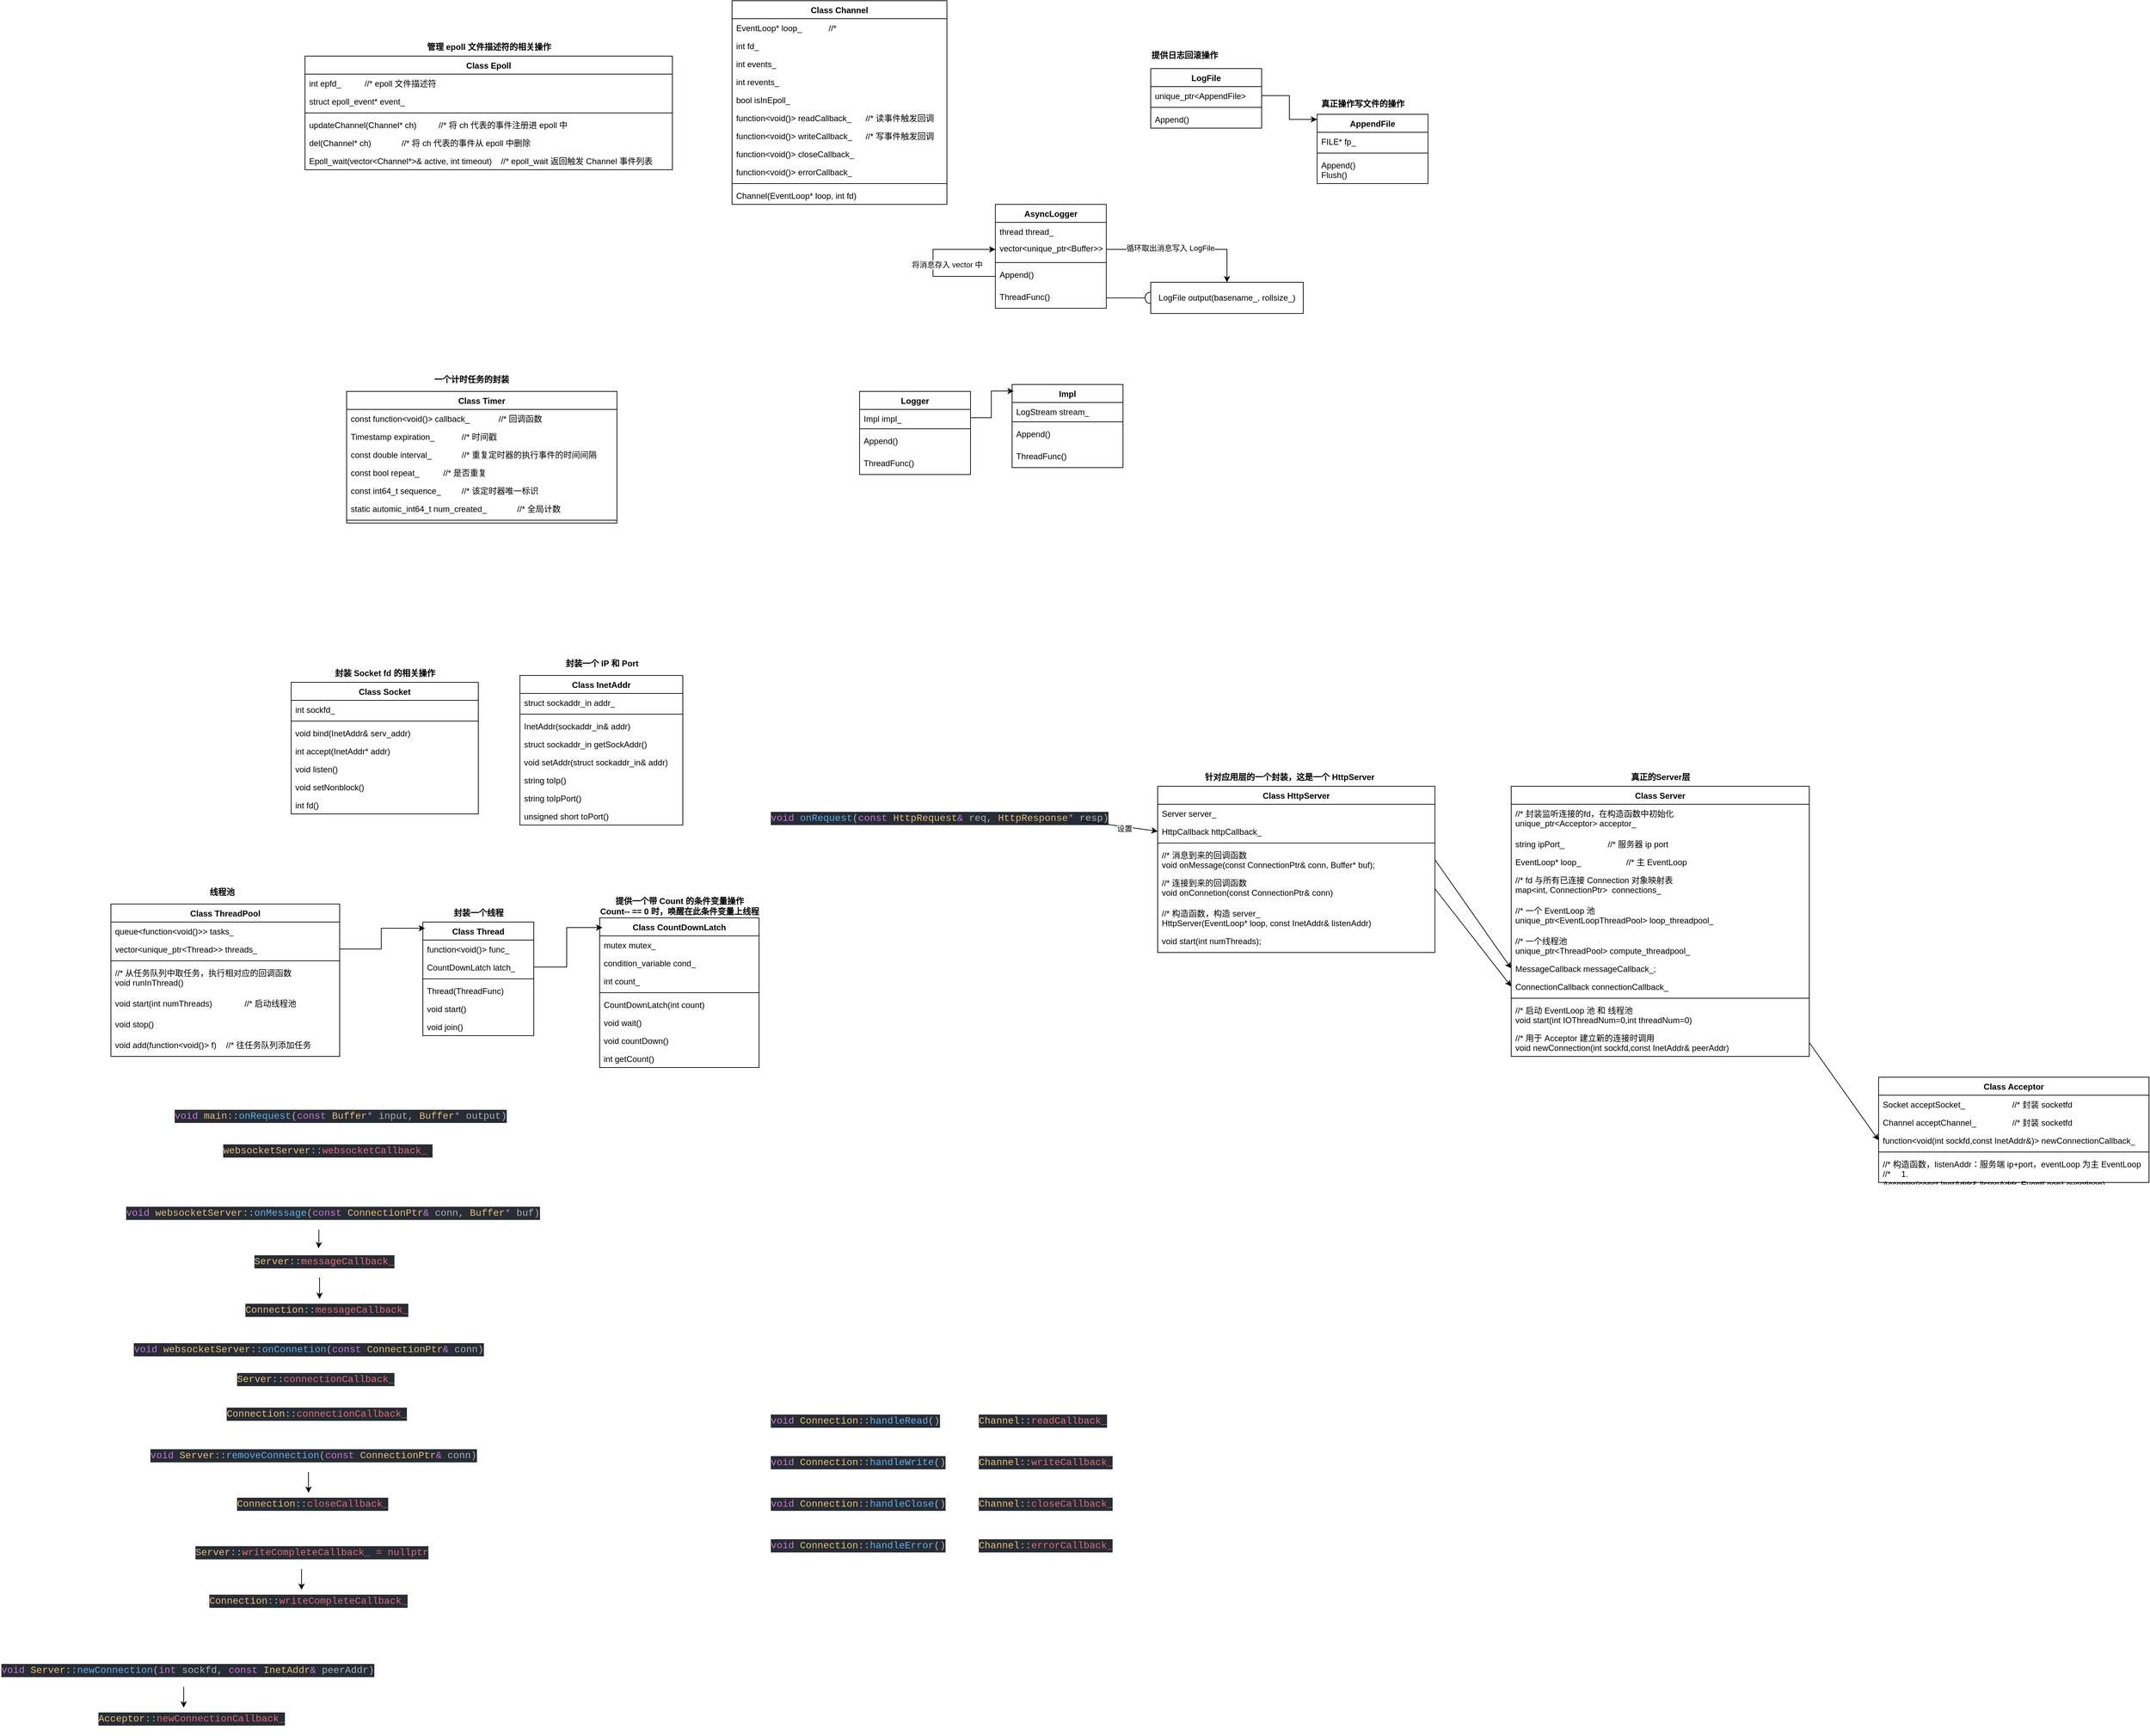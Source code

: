 <mxfile version="27.0.6">
  <diagram name="Page-1" id="2ca16b54-16f6-2749-3443-fa8db7711227">
    <mxGraphModel dx="5168" dy="749" grid="1" gridSize="10" guides="1" tooltips="1" connect="1" arrows="1" fold="1" page="1" pageScale="1" pageWidth="4681" pageHeight="3300" background="none" math="0" shadow="0">
      <root>
        <mxCell id="0" />
        <mxCell id="1" parent="0" />
        <mxCell id="eg7fZ7Qx4ifohQcsQK5a-2" value="LogFile" style="swimlane;fontStyle=1;align=center;verticalAlign=top;childLayout=stackLayout;horizontal=1;startSize=26;horizontalStack=0;resizeParent=1;resizeParentMax=0;resizeLast=0;collapsible=1;marginBottom=0;whiteSpace=wrap;html=1;" parent="1" vertex="1">
          <mxGeometry x="110" y="144" width="160" height="86" as="geometry">
            <mxRectangle x="110" y="144" width="80" height="30" as="alternateBounds" />
          </mxGeometry>
        </mxCell>
        <mxCell id="eg7fZ7Qx4ifohQcsQK5a-3" value="unique_ptr&amp;lt;AppendFile&amp;gt;&amp;nbsp;" style="text;strokeColor=none;fillColor=none;align=left;verticalAlign=top;spacingLeft=4;spacingRight=4;overflow=hidden;rotatable=0;points=[[0,0.5],[1,0.5]];portConstraint=eastwest;whiteSpace=wrap;html=1;" parent="eg7fZ7Qx4ifohQcsQK5a-2" vertex="1">
          <mxGeometry y="26" width="160" height="26" as="geometry" />
        </mxCell>
        <mxCell id="eg7fZ7Qx4ifohQcsQK5a-4" value="" style="line;strokeWidth=1;fillColor=none;align=left;verticalAlign=middle;spacingTop=-1;spacingLeft=3;spacingRight=3;rotatable=0;labelPosition=right;points=[];portConstraint=eastwest;strokeColor=inherit;" parent="eg7fZ7Qx4ifohQcsQK5a-2" vertex="1">
          <mxGeometry y="52" width="160" height="8" as="geometry" />
        </mxCell>
        <mxCell id="eg7fZ7Qx4ifohQcsQK5a-5" value="Append()" style="text;strokeColor=none;fillColor=none;align=left;verticalAlign=top;spacingLeft=4;spacingRight=4;overflow=hidden;rotatable=0;points=[[0,0.5],[1,0.5]];portConstraint=eastwest;whiteSpace=wrap;html=1;" parent="eg7fZ7Qx4ifohQcsQK5a-2" vertex="1">
          <mxGeometry y="60" width="160" height="26" as="geometry" />
        </mxCell>
        <mxCell id="eg7fZ7Qx4ifohQcsQK5a-7" value="提供日志回滚操作" style="text;strokeColor=none;fillColor=none;align=left;verticalAlign=middle;spacingLeft=4;spacingRight=4;overflow=hidden;points=[[0,0.5],[1,0.5]];portConstraint=eastwest;rotatable=0;whiteSpace=wrap;html=1;fontStyle=1;fontFamily=Lucida Console;" parent="1" vertex="1">
          <mxGeometry x="105" y="110" width="170" height="30" as="geometry" />
        </mxCell>
        <mxCell id="eg7fZ7Qx4ifohQcsQK5a-8" value="AppendFile" style="swimlane;fontStyle=1;align=center;verticalAlign=top;childLayout=stackLayout;horizontal=1;startSize=26;horizontalStack=0;resizeParent=1;resizeParentMax=0;resizeLast=0;collapsible=1;marginBottom=0;whiteSpace=wrap;html=1;" parent="1" vertex="1">
          <mxGeometry x="350" y="210" width="160" height="100" as="geometry">
            <mxRectangle x="110" y="144" width="80" height="30" as="alternateBounds" />
          </mxGeometry>
        </mxCell>
        <mxCell id="eg7fZ7Qx4ifohQcsQK5a-9" value="FILE* fp_" style="text;strokeColor=none;fillColor=none;align=left;verticalAlign=top;spacingLeft=4;spacingRight=4;overflow=hidden;rotatable=0;points=[[0,0.5],[1,0.5]];portConstraint=eastwest;whiteSpace=wrap;html=1;" parent="eg7fZ7Qx4ifohQcsQK5a-8" vertex="1">
          <mxGeometry y="26" width="160" height="26" as="geometry" />
        </mxCell>
        <mxCell id="eg7fZ7Qx4ifohQcsQK5a-10" value="" style="line;strokeWidth=1;fillColor=none;align=left;verticalAlign=middle;spacingTop=-1;spacingLeft=3;spacingRight=3;rotatable=0;labelPosition=right;points=[];portConstraint=eastwest;strokeColor=inherit;" parent="eg7fZ7Qx4ifohQcsQK5a-8" vertex="1">
          <mxGeometry y="52" width="160" height="8" as="geometry" />
        </mxCell>
        <mxCell id="eg7fZ7Qx4ifohQcsQK5a-11" value="Append()&lt;div&gt;Flush()&lt;/div&gt;" style="text;strokeColor=none;fillColor=none;align=left;verticalAlign=top;spacingLeft=4;spacingRight=4;overflow=hidden;rotatable=0;points=[[0,0.5],[1,0.5]];portConstraint=eastwest;whiteSpace=wrap;html=1;" parent="eg7fZ7Qx4ifohQcsQK5a-8" vertex="1">
          <mxGeometry y="60" width="160" height="40" as="geometry" />
        </mxCell>
        <mxCell id="eg7fZ7Qx4ifohQcsQK5a-14" style="edgeStyle=orthogonalEdgeStyle;rounded=0;orthogonalLoop=1;jettySize=auto;html=1;entryX=-0.001;entryY=0.074;entryDx=0;entryDy=0;entryPerimeter=0;" parent="1" source="eg7fZ7Qx4ifohQcsQK5a-3" target="eg7fZ7Qx4ifohQcsQK5a-8" edge="1">
          <mxGeometry relative="1" as="geometry" />
        </mxCell>
        <mxCell id="eg7fZ7Qx4ifohQcsQK5a-15" value="&lt;b&gt;真正操作写文件的操作&lt;/b&gt;" style="text;strokeColor=none;fillColor=none;align=left;verticalAlign=middle;spacingLeft=4;spacingRight=4;overflow=hidden;points=[[0,0.5],[1,0.5]];portConstraint=eastwest;rotatable=0;whiteSpace=wrap;html=1;fontFamily=Lucida Console;" parent="1" vertex="1">
          <mxGeometry x="350" y="180" width="170" height="30" as="geometry" />
        </mxCell>
        <mxCell id="eg7fZ7Qx4ifohQcsQK5a-16" value="AsyncLogger" style="swimlane;fontStyle=1;align=center;verticalAlign=top;childLayout=stackLayout;horizontal=1;startSize=26;horizontalStack=0;resizeParent=1;resizeParentMax=0;resizeLast=0;collapsible=1;marginBottom=0;whiteSpace=wrap;html=1;" parent="1" vertex="1">
          <mxGeometry x="-114.12" y="340" width="160" height="150" as="geometry">
            <mxRectangle x="110" y="144" width="80" height="30" as="alternateBounds" />
          </mxGeometry>
        </mxCell>
        <mxCell id="eg7fZ7Qx4ifohQcsQK5a-17" value="&lt;div&gt;thread thread_&lt;br&gt;&lt;/div&gt;" style="text;strokeColor=none;fillColor=none;align=left;verticalAlign=top;spacingLeft=4;spacingRight=4;overflow=hidden;rotatable=0;points=[[0,0.5],[1,0.5]];portConstraint=eastwest;whiteSpace=wrap;html=1;" parent="eg7fZ7Qx4ifohQcsQK5a-16" vertex="1">
          <mxGeometry y="26" width="160" height="24" as="geometry" />
        </mxCell>
        <mxCell id="eg7fZ7Qx4ifohQcsQK5a-21" value="&lt;span style=&quot;background-color: transparent;&quot;&gt;vector&amp;lt;unique_ptr&amp;lt;Buffer&amp;gt;&amp;gt;&lt;/span&gt;" style="text;strokeColor=none;fillColor=none;align=left;verticalAlign=top;spacingLeft=4;spacingRight=4;overflow=hidden;rotatable=0;points=[[0,0.5],[1,0.5]];portConstraint=eastwest;whiteSpace=wrap;html=1;" parent="eg7fZ7Qx4ifohQcsQK5a-16" vertex="1">
          <mxGeometry y="50" width="160" height="30" as="geometry" />
        </mxCell>
        <mxCell id="eg7fZ7Qx4ifohQcsQK5a-18" value="" style="line;strokeWidth=1;fillColor=none;align=left;verticalAlign=middle;spacingTop=-1;spacingLeft=3;spacingRight=3;rotatable=0;labelPosition=right;points=[];portConstraint=eastwest;strokeColor=inherit;" parent="eg7fZ7Qx4ifohQcsQK5a-16" vertex="1">
          <mxGeometry y="80" width="160" height="8" as="geometry" />
        </mxCell>
        <mxCell id="eg7fZ7Qx4ifohQcsQK5a-32" style="edgeStyle=orthogonalEdgeStyle;rounded=0;orthogonalLoop=1;jettySize=auto;html=1;entryX=0;entryY=0.5;entryDx=0;entryDy=0;exitX=0;exitY=0.5;exitDx=0;exitDy=0;" parent="eg7fZ7Qx4ifohQcsQK5a-16" source="eg7fZ7Qx4ifohQcsQK5a-19" target="eg7fZ7Qx4ifohQcsQK5a-21" edge="1">
          <mxGeometry relative="1" as="geometry">
            <mxPoint y="70" as="targetPoint" />
            <Array as="points">
              <mxPoint x="-90" y="104" />
              <mxPoint x="-90" y="65" />
            </Array>
          </mxGeometry>
        </mxCell>
        <mxCell id="eg7fZ7Qx4ifohQcsQK5a-33" value="将消息存入 vector 中" style="edgeLabel;html=1;align=center;verticalAlign=middle;resizable=0;points=[];" parent="eg7fZ7Qx4ifohQcsQK5a-32" vertex="1" connectable="0">
          <mxGeometry x="-0.11" relative="1" as="geometry">
            <mxPoint x="20" y="-10" as="offset" />
          </mxGeometry>
        </mxCell>
        <mxCell id="eg7fZ7Qx4ifohQcsQK5a-19" value="Append()" style="text;strokeColor=none;fillColor=none;align=left;verticalAlign=top;spacingLeft=4;spacingRight=4;overflow=hidden;rotatable=0;points=[[0,0.5],[1,0.5]];portConstraint=eastwest;whiteSpace=wrap;html=1;" parent="eg7fZ7Qx4ifohQcsQK5a-16" vertex="1">
          <mxGeometry y="88" width="160" height="32" as="geometry" />
        </mxCell>
        <mxCell id="eg7fZ7Qx4ifohQcsQK5a-24" value="ThreadFunc()" style="text;strokeColor=none;fillColor=none;align=left;verticalAlign=top;spacingLeft=4;spacingRight=4;overflow=hidden;rotatable=0;points=[[0,0.5],[1,0.5]];portConstraint=eastwest;whiteSpace=wrap;html=1;" parent="eg7fZ7Qx4ifohQcsQK5a-16" vertex="1">
          <mxGeometry y="120" width="160" height="30" as="geometry" />
        </mxCell>
        <mxCell id="eg7fZ7Qx4ifohQcsQK5a-27" value="LogFile output(basename_, rollsize_)" style="html=1;whiteSpace=wrap;" parent="1" vertex="1">
          <mxGeometry x="110" y="452.5" width="220" height="45" as="geometry" />
        </mxCell>
        <mxCell id="eg7fZ7Qx4ifohQcsQK5a-38" style="edgeStyle=orthogonalEdgeStyle;rounded=0;orthogonalLoop=1;jettySize=auto;html=1;entryX=0.5;entryY=0;entryDx=0;entryDy=0;" parent="1" source="eg7fZ7Qx4ifohQcsQK5a-21" target="eg7fZ7Qx4ifohQcsQK5a-27" edge="1">
          <mxGeometry relative="1" as="geometry">
            <mxPoint x="190" y="430" as="targetPoint" />
          </mxGeometry>
        </mxCell>
        <mxCell id="eg7fZ7Qx4ifohQcsQK5a-41" value="循环取出消息写入 LogFile" style="edgeLabel;html=1;align=center;verticalAlign=middle;resizable=0;points=[];" parent="eg7fZ7Qx4ifohQcsQK5a-38" vertex="1" connectable="0">
          <mxGeometry x="-0.175" y="2" relative="1" as="geometry">
            <mxPoint as="offset" />
          </mxGeometry>
        </mxCell>
        <mxCell id="eg7fZ7Qx4ifohQcsQK5a-42" value="" style="rounded=0;orthogonalLoop=1;jettySize=auto;html=1;endArrow=halfCircle;endFill=0;endSize=6;strokeWidth=1;sketch=0;fontSize=12;curved=1;entryX=0;entryY=0.5;entryDx=0;entryDy=0;" parent="1" source="eg7fZ7Qx4ifohQcsQK5a-24" target="eg7fZ7Qx4ifohQcsQK5a-27" edge="1">
          <mxGeometry relative="1" as="geometry">
            <mxPoint x="155" y="525" as="sourcePoint" />
            <mxPoint x="150" y="470" as="targetPoint" />
          </mxGeometry>
        </mxCell>
        <mxCell id="eg7fZ7Qx4ifohQcsQK5a-43" value="" style="ellipse;whiteSpace=wrap;html=1;align=center;aspect=fixed;fillColor=none;strokeColor=none;resizable=0;perimeter=centerPerimeter;rotatable=0;allowArrows=0;points=[];outlineConnect=1;" parent="1" vertex="1">
          <mxGeometry x="65" y="520" width="10" height="10" as="geometry" />
        </mxCell>
        <mxCell id="eg7fZ7Qx4ifohQcsQK5a-44" value="Logger" style="swimlane;fontStyle=1;align=center;verticalAlign=top;childLayout=stackLayout;horizontal=1;startSize=26;horizontalStack=0;resizeParent=1;resizeParentMax=0;resizeLast=0;collapsible=1;marginBottom=0;whiteSpace=wrap;html=1;" parent="1" vertex="1">
          <mxGeometry x="-310" y="610" width="160" height="120" as="geometry">
            <mxRectangle x="110" y="144" width="80" height="30" as="alternateBounds" />
          </mxGeometry>
        </mxCell>
        <mxCell id="eg7fZ7Qx4ifohQcsQK5a-45" value="Impl impl_" style="text;strokeColor=none;fillColor=none;align=left;verticalAlign=top;spacingLeft=4;spacingRight=4;overflow=hidden;rotatable=0;points=[[0,0.5],[1,0.5]];portConstraint=eastwest;whiteSpace=wrap;html=1;" parent="eg7fZ7Qx4ifohQcsQK5a-44" vertex="1">
          <mxGeometry y="26" width="160" height="24" as="geometry" />
        </mxCell>
        <mxCell id="eg7fZ7Qx4ifohQcsQK5a-47" value="" style="line;strokeWidth=1;fillColor=none;align=left;verticalAlign=middle;spacingTop=-1;spacingLeft=3;spacingRight=3;rotatable=0;labelPosition=right;points=[];portConstraint=eastwest;strokeColor=inherit;" parent="eg7fZ7Qx4ifohQcsQK5a-44" vertex="1">
          <mxGeometry y="50" width="160" height="8" as="geometry" />
        </mxCell>
        <mxCell id="eg7fZ7Qx4ifohQcsQK5a-50" value="Append()" style="text;strokeColor=none;fillColor=none;align=left;verticalAlign=top;spacingLeft=4;spacingRight=4;overflow=hidden;rotatable=0;points=[[0,0.5],[1,0.5]];portConstraint=eastwest;whiteSpace=wrap;html=1;" parent="eg7fZ7Qx4ifohQcsQK5a-44" vertex="1">
          <mxGeometry y="58" width="160" height="32" as="geometry" />
        </mxCell>
        <mxCell id="eg7fZ7Qx4ifohQcsQK5a-51" value="ThreadFunc()" style="text;strokeColor=none;fillColor=none;align=left;verticalAlign=top;spacingLeft=4;spacingRight=4;overflow=hidden;rotatable=0;points=[[0,0.5],[1,0.5]];portConstraint=eastwest;whiteSpace=wrap;html=1;" parent="eg7fZ7Qx4ifohQcsQK5a-44" vertex="1">
          <mxGeometry y="90" width="160" height="30" as="geometry" />
        </mxCell>
        <mxCell id="eg7fZ7Qx4ifohQcsQK5a-52" value="" style="ellipse;whiteSpace=wrap;html=1;align=center;aspect=fixed;fillColor=none;strokeColor=none;resizable=0;perimeter=centerPerimeter;rotatable=0;allowArrows=0;points=[];outlineConnect=1;" parent="1" vertex="1">
          <mxGeometry x="-35.88" y="655" width="10" height="10" as="geometry" />
        </mxCell>
        <mxCell id="eg7fZ7Qx4ifohQcsQK5a-53" value="Impl" style="swimlane;fontStyle=1;align=center;verticalAlign=top;childLayout=stackLayout;horizontal=1;startSize=26;horizontalStack=0;resizeParent=1;resizeParentMax=0;resizeLast=0;collapsible=1;marginBottom=0;whiteSpace=wrap;html=1;" parent="1" vertex="1">
          <mxGeometry x="-90" y="600" width="160" height="120" as="geometry">
            <mxRectangle x="110" y="144" width="80" height="30" as="alternateBounds" />
          </mxGeometry>
        </mxCell>
        <mxCell id="eg7fZ7Qx4ifohQcsQK5a-54" value="&lt;div&gt;LogStream stream_&lt;/div&gt;" style="text;strokeColor=none;fillColor=none;align=left;verticalAlign=top;spacingLeft=4;spacingRight=4;overflow=hidden;rotatable=0;points=[[0,0.5],[1,0.5]];portConstraint=eastwest;whiteSpace=wrap;html=1;" parent="eg7fZ7Qx4ifohQcsQK5a-53" vertex="1">
          <mxGeometry y="26" width="160" height="24" as="geometry" />
        </mxCell>
        <mxCell id="eg7fZ7Qx4ifohQcsQK5a-56" value="" style="line;strokeWidth=1;fillColor=none;align=left;verticalAlign=middle;spacingTop=-1;spacingLeft=3;spacingRight=3;rotatable=0;labelPosition=right;points=[];portConstraint=eastwest;strokeColor=inherit;" parent="eg7fZ7Qx4ifohQcsQK5a-53" vertex="1">
          <mxGeometry y="50" width="160" height="8" as="geometry" />
        </mxCell>
        <mxCell id="eg7fZ7Qx4ifohQcsQK5a-57" value="Append()" style="text;strokeColor=none;fillColor=none;align=left;verticalAlign=top;spacingLeft=4;spacingRight=4;overflow=hidden;rotatable=0;points=[[0,0.5],[1,0.5]];portConstraint=eastwest;whiteSpace=wrap;html=1;" parent="eg7fZ7Qx4ifohQcsQK5a-53" vertex="1">
          <mxGeometry y="58" width="160" height="32" as="geometry" />
        </mxCell>
        <mxCell id="eg7fZ7Qx4ifohQcsQK5a-58" value="ThreadFunc()" style="text;strokeColor=none;fillColor=none;align=left;verticalAlign=top;spacingLeft=4;spacingRight=4;overflow=hidden;rotatable=0;points=[[0,0.5],[1,0.5]];portConstraint=eastwest;whiteSpace=wrap;html=1;" parent="eg7fZ7Qx4ifohQcsQK5a-53" vertex="1">
          <mxGeometry y="90" width="160" height="30" as="geometry" />
        </mxCell>
        <mxCell id="eg7fZ7Qx4ifohQcsQK5a-59" style="edgeStyle=orthogonalEdgeStyle;rounded=0;orthogonalLoop=1;jettySize=auto;html=1;entryX=0.015;entryY=0.079;entryDx=0;entryDy=0;entryPerimeter=0;" parent="1" source="eg7fZ7Qx4ifohQcsQK5a-45" target="eg7fZ7Qx4ifohQcsQK5a-53" edge="1">
          <mxGeometry relative="1" as="geometry" />
        </mxCell>
        <mxCell id="OOnRTSh6GD4LPhkBgmr7-1" value="Class Timer" style="swimlane;fontStyle=1;align=center;verticalAlign=top;childLayout=stackLayout;horizontal=1;startSize=26;horizontalStack=0;resizeParent=1;resizeParentMax=0;resizeLast=0;collapsible=1;marginBottom=0;whiteSpace=wrap;html=1;" parent="1" vertex="1">
          <mxGeometry x="-1050" y="610" width="390" height="190" as="geometry" />
        </mxCell>
        <mxCell id="OOnRTSh6GD4LPhkBgmr7-2" value="const function&amp;lt;void()&amp;gt; callback_&lt;span style=&quot;white-space: pre;&quot;&gt;&#x9;&lt;/span&gt;&lt;span style=&quot;white-space: pre;&quot;&gt;&#x9;&lt;/span&gt;//* 回调函数" style="text;strokeColor=none;fillColor=none;align=left;verticalAlign=top;spacingLeft=4;spacingRight=4;overflow=hidden;rotatable=0;points=[[0,0.5],[1,0.5]];portConstraint=eastwest;whiteSpace=wrap;html=1;" parent="OOnRTSh6GD4LPhkBgmr7-1" vertex="1">
          <mxGeometry y="26" width="390" height="26" as="geometry" />
        </mxCell>
        <mxCell id="OOnRTSh6GD4LPhkBgmr7-5" value="Timestamp expiration_&lt;span style=&quot;white-space: pre;&quot;&gt;&#x9;&lt;/span&gt;&lt;span style=&quot;white-space: pre;&quot;&gt;&#x9;&lt;/span&gt;//* 时间戳" style="text;strokeColor=none;fillColor=none;align=left;verticalAlign=top;spacingLeft=4;spacingRight=4;overflow=hidden;rotatable=0;points=[[0,0.5],[1,0.5]];portConstraint=eastwest;whiteSpace=wrap;html=1;" parent="OOnRTSh6GD4LPhkBgmr7-1" vertex="1">
          <mxGeometry y="52" width="390" height="26" as="geometry" />
        </mxCell>
        <mxCell id="OOnRTSh6GD4LPhkBgmr7-6" value="const double interval_&lt;span style=&quot;white-space: pre;&quot;&gt;&#x9;&lt;span style=&quot;white-space: pre;&quot;&gt;&#x9;&lt;/span&gt;//*&lt;/span&gt;&amp;nbsp;重复定时器的执行事件的时间间隔&lt;span style=&quot;white-space: pre;&quot;&gt;&#x9;&lt;/span&gt;" style="text;strokeColor=none;fillColor=none;align=left;verticalAlign=top;spacingLeft=4;spacingRight=4;overflow=hidden;rotatable=0;points=[[0,0.5],[1,0.5]];portConstraint=eastwest;whiteSpace=wrap;html=1;" parent="OOnRTSh6GD4LPhkBgmr7-1" vertex="1">
          <mxGeometry y="78" width="390" height="26" as="geometry" />
        </mxCell>
        <mxCell id="OOnRTSh6GD4LPhkBgmr7-7" value="const bool repeat_&lt;span style=&quot;white-space: pre;&quot;&gt;&#x9;&lt;span style=&quot;white-space: pre;&quot;&gt;&#x9;&lt;/span&gt;//*&lt;/span&gt;&amp;nbsp;是否重复&lt;span style=&quot;white-space: pre;&quot;&gt;&#x9;&lt;/span&gt;" style="text;strokeColor=none;fillColor=none;align=left;verticalAlign=top;spacingLeft=4;spacingRight=4;overflow=hidden;rotatable=0;points=[[0,0.5],[1,0.5]];portConstraint=eastwest;whiteSpace=wrap;html=1;" parent="OOnRTSh6GD4LPhkBgmr7-1" vertex="1">
          <mxGeometry y="104" width="390" height="26" as="geometry" />
        </mxCell>
        <mxCell id="OOnRTSh6GD4LPhkBgmr7-8" value="const int64_t sequence_&lt;span style=&quot;white-space: pre;&quot;&gt;&#x9;&lt;span style=&quot;white-space: pre;&quot;&gt;&#x9;&lt;/span&gt;//*&lt;/span&gt;&amp;nbsp;该定时器唯一标识&lt;span style=&quot;white-space: pre;&quot;&gt;&#x9;&lt;/span&gt;" style="text;strokeColor=none;fillColor=none;align=left;verticalAlign=top;spacingLeft=4;spacingRight=4;overflow=hidden;rotatable=0;points=[[0,0.5],[1,0.5]];portConstraint=eastwest;whiteSpace=wrap;html=1;" parent="OOnRTSh6GD4LPhkBgmr7-1" vertex="1">
          <mxGeometry y="130" width="390" height="26" as="geometry" />
        </mxCell>
        <mxCell id="OOnRTSh6GD4LPhkBgmr7-9" value="static automic_int64_t num_created_&lt;span style=&quot;white-space: pre;&quot;&gt;&#x9;&lt;span style=&quot;white-space: pre;&quot;&gt;&#x9;&lt;/span&gt;//*&lt;/span&gt;&amp;nbsp;全局计数&lt;span style=&quot;white-space: pre;&quot;&gt;&#x9;&lt;/span&gt;" style="text;strokeColor=none;fillColor=none;align=left;verticalAlign=top;spacingLeft=4;spacingRight=4;overflow=hidden;rotatable=0;points=[[0,0.5],[1,0.5]];portConstraint=eastwest;whiteSpace=wrap;html=1;" parent="OOnRTSh6GD4LPhkBgmr7-1" vertex="1">
          <mxGeometry y="156" width="390" height="26" as="geometry" />
        </mxCell>
        <mxCell id="OOnRTSh6GD4LPhkBgmr7-3" value="" style="line;strokeWidth=1;fillColor=none;align=left;verticalAlign=middle;spacingTop=-1;spacingLeft=3;spacingRight=3;rotatable=0;labelPosition=right;points=[];portConstraint=eastwest;strokeColor=inherit;" parent="OOnRTSh6GD4LPhkBgmr7-1" vertex="1">
          <mxGeometry y="182" width="390" height="8" as="geometry" />
        </mxCell>
        <mxCell id="OOnRTSh6GD4LPhkBgmr7-10" value="一个计时任务的封装" style="text;align=center;fontStyle=1;verticalAlign=middle;spacingLeft=3;spacingRight=3;strokeColor=none;rotatable=0;points=[[0,0.5],[1,0.5]];portConstraint=eastwest;html=1;" parent="1" vertex="1">
          <mxGeometry x="-910" y="580" width="80" height="26" as="geometry" />
        </mxCell>
        <mxCell id="Yab6Imsjhd1hrr_P7zsS-1" value="Class Channel" style="swimlane;fontStyle=1;align=center;verticalAlign=top;childLayout=stackLayout;horizontal=1;startSize=26;horizontalStack=0;resizeParent=1;resizeParentMax=0;resizeLast=0;collapsible=1;marginBottom=0;whiteSpace=wrap;html=1;" parent="1" vertex="1">
          <mxGeometry x="-494" y="46" width="310" height="294" as="geometry" />
        </mxCell>
        <mxCell id="Yab6Imsjhd1hrr_P7zsS-2" value="EventLoop* loop_&lt;span style=&quot;white-space: pre;&quot;&gt;&#x9;&lt;/span&gt;&lt;span style=&quot;white-space: pre;&quot;&gt;&#x9;&lt;/span&gt;//*" style="text;strokeColor=none;fillColor=none;align=left;verticalAlign=top;spacingLeft=4;spacingRight=4;overflow=hidden;rotatable=0;points=[[0,0.5],[1,0.5]];portConstraint=eastwest;whiteSpace=wrap;html=1;" parent="Yab6Imsjhd1hrr_P7zsS-1" vertex="1">
          <mxGeometry y="26" width="310" height="26" as="geometry" />
        </mxCell>
        <mxCell id="Yab6Imsjhd1hrr_P7zsS-5" value="int fd_" style="text;strokeColor=none;fillColor=none;align=left;verticalAlign=top;spacingLeft=4;spacingRight=4;overflow=hidden;rotatable=0;points=[[0,0.5],[1,0.5]];portConstraint=eastwest;whiteSpace=wrap;html=1;" parent="Yab6Imsjhd1hrr_P7zsS-1" vertex="1">
          <mxGeometry y="52" width="310" height="26" as="geometry" />
        </mxCell>
        <mxCell id="Yab6Imsjhd1hrr_P7zsS-6" value="int events_" style="text;strokeColor=none;fillColor=none;align=left;verticalAlign=top;spacingLeft=4;spacingRight=4;overflow=hidden;rotatable=0;points=[[0,0.5],[1,0.5]];portConstraint=eastwest;whiteSpace=wrap;html=1;" parent="Yab6Imsjhd1hrr_P7zsS-1" vertex="1">
          <mxGeometry y="78" width="310" height="26" as="geometry" />
        </mxCell>
        <mxCell id="Yab6Imsjhd1hrr_P7zsS-7" value="int revents_" style="text;strokeColor=none;fillColor=none;align=left;verticalAlign=top;spacingLeft=4;spacingRight=4;overflow=hidden;rotatable=0;points=[[0,0.5],[1,0.5]];portConstraint=eastwest;whiteSpace=wrap;html=1;" parent="Yab6Imsjhd1hrr_P7zsS-1" vertex="1">
          <mxGeometry y="104" width="310" height="26" as="geometry" />
        </mxCell>
        <mxCell id="Yab6Imsjhd1hrr_P7zsS-8" value="bool isInEpoll_" style="text;strokeColor=none;fillColor=none;align=left;verticalAlign=top;spacingLeft=4;spacingRight=4;overflow=hidden;rotatable=0;points=[[0,0.5],[1,0.5]];portConstraint=eastwest;whiteSpace=wrap;html=1;" parent="Yab6Imsjhd1hrr_P7zsS-1" vertex="1">
          <mxGeometry y="130" width="310" height="26" as="geometry" />
        </mxCell>
        <mxCell id="Yab6Imsjhd1hrr_P7zsS-9" value="function&amp;lt;void()&amp;gt; readCallback_&lt;span style=&quot;white-space: pre;&quot;&gt;&#x9;&lt;/span&gt;//* 读事件触发回调" style="text;strokeColor=none;fillColor=none;align=left;verticalAlign=top;spacingLeft=4;spacingRight=4;overflow=hidden;rotatable=0;points=[[0,0.5],[1,0.5]];portConstraint=eastwest;whiteSpace=wrap;html=1;" parent="Yab6Imsjhd1hrr_P7zsS-1" vertex="1">
          <mxGeometry y="156" width="310" height="26" as="geometry" />
        </mxCell>
        <mxCell id="Yab6Imsjhd1hrr_P7zsS-10" value="function&amp;lt;void()&amp;gt; writeCallback_&lt;span style=&quot;white-space: pre;&quot;&gt;&#x9;&lt;/span&gt;//* 写事件触发回调" style="text;strokeColor=none;fillColor=none;align=left;verticalAlign=top;spacingLeft=4;spacingRight=4;overflow=hidden;rotatable=0;points=[[0,0.5],[1,0.5]];portConstraint=eastwest;whiteSpace=wrap;html=1;" parent="Yab6Imsjhd1hrr_P7zsS-1" vertex="1">
          <mxGeometry y="182" width="310" height="26" as="geometry" />
        </mxCell>
        <mxCell id="Yab6Imsjhd1hrr_P7zsS-11" value="function&amp;lt;void()&amp;gt; closeCallback_" style="text;strokeColor=none;fillColor=none;align=left;verticalAlign=top;spacingLeft=4;spacingRight=4;overflow=hidden;rotatable=0;points=[[0,0.5],[1,0.5]];portConstraint=eastwest;whiteSpace=wrap;html=1;" parent="Yab6Imsjhd1hrr_P7zsS-1" vertex="1">
          <mxGeometry y="208" width="310" height="26" as="geometry" />
        </mxCell>
        <mxCell id="Yab6Imsjhd1hrr_P7zsS-12" value="function&amp;lt;void()&amp;gt; errorCallback_" style="text;strokeColor=none;fillColor=none;align=left;verticalAlign=top;spacingLeft=4;spacingRight=4;overflow=hidden;rotatable=0;points=[[0,0.5],[1,0.5]];portConstraint=eastwest;whiteSpace=wrap;html=1;" parent="Yab6Imsjhd1hrr_P7zsS-1" vertex="1">
          <mxGeometry y="234" width="310" height="26" as="geometry" />
        </mxCell>
        <mxCell id="Yab6Imsjhd1hrr_P7zsS-3" value="" style="line;strokeWidth=1;fillColor=none;align=left;verticalAlign=middle;spacingTop=-1;spacingLeft=3;spacingRight=3;rotatable=0;labelPosition=right;points=[];portConstraint=eastwest;strokeColor=inherit;" parent="Yab6Imsjhd1hrr_P7zsS-1" vertex="1">
          <mxGeometry y="260" width="310" height="8" as="geometry" />
        </mxCell>
        <mxCell id="Yab6Imsjhd1hrr_P7zsS-4" value="Channel(EventLoop* loop, int fd)" style="text;strokeColor=none;fillColor=none;align=left;verticalAlign=top;spacingLeft=4;spacingRight=4;overflow=hidden;rotatable=0;points=[[0,0.5],[1,0.5]];portConstraint=eastwest;whiteSpace=wrap;html=1;" parent="Yab6Imsjhd1hrr_P7zsS-1" vertex="1">
          <mxGeometry y="268" width="310" height="26" as="geometry" />
        </mxCell>
        <mxCell id="Yab6Imsjhd1hrr_P7zsS-13" value="Class Epoll" style="swimlane;fontStyle=1;align=center;verticalAlign=top;childLayout=stackLayout;horizontal=1;startSize=26;horizontalStack=0;resizeParent=1;resizeParentMax=0;resizeLast=0;collapsible=1;marginBottom=0;whiteSpace=wrap;html=1;" parent="1" vertex="1">
          <mxGeometry x="-1110" y="126" width="530" height="164" as="geometry" />
        </mxCell>
        <mxCell id="Yab6Imsjhd1hrr_P7zsS-14" value="int epfd_&amp;nbsp;&lt;span style=&quot;white-space: pre;&quot;&gt;&#x9;&lt;/span&gt;&lt;span style=&quot;white-space: pre;&quot;&gt;&#x9;&lt;/span&gt;//* epoll 文件描述符" style="text;strokeColor=none;fillColor=none;align=left;verticalAlign=top;spacingLeft=4;spacingRight=4;overflow=hidden;rotatable=0;points=[[0,0.5],[1,0.5]];portConstraint=eastwest;whiteSpace=wrap;html=1;" parent="Yab6Imsjhd1hrr_P7zsS-13" vertex="1">
          <mxGeometry y="26" width="530" height="26" as="geometry" />
        </mxCell>
        <mxCell id="Yab6Imsjhd1hrr_P7zsS-17" value="struct epoll_event* event_" style="text;strokeColor=none;fillColor=none;align=left;verticalAlign=top;spacingLeft=4;spacingRight=4;overflow=hidden;rotatable=0;points=[[0,0.5],[1,0.5]];portConstraint=eastwest;whiteSpace=wrap;html=1;" parent="Yab6Imsjhd1hrr_P7zsS-13" vertex="1">
          <mxGeometry y="52" width="530" height="26" as="geometry" />
        </mxCell>
        <mxCell id="Yab6Imsjhd1hrr_P7zsS-15" value="" style="line;strokeWidth=1;fillColor=none;align=left;verticalAlign=middle;spacingTop=-1;spacingLeft=3;spacingRight=3;rotatable=0;labelPosition=right;points=[];portConstraint=eastwest;strokeColor=inherit;" parent="Yab6Imsjhd1hrr_P7zsS-13" vertex="1">
          <mxGeometry y="78" width="530" height="8" as="geometry" />
        </mxCell>
        <mxCell id="Yab6Imsjhd1hrr_P7zsS-16" value="updateChannel(Channel* ch)&lt;span style=&quot;white-space: pre;&quot;&gt;&#x9;&lt;span style=&quot;white-space: pre;&quot;&gt;&#x9;&lt;/span&gt;&lt;/span&gt;//* 将 ch 代表的事件注册进 epoll 中" style="text;strokeColor=none;fillColor=none;align=left;verticalAlign=top;spacingLeft=4;spacingRight=4;overflow=hidden;rotatable=0;points=[[0,0.5],[1,0.5]];portConstraint=eastwest;whiteSpace=wrap;html=1;" parent="Yab6Imsjhd1hrr_P7zsS-13" vertex="1">
          <mxGeometry y="86" width="530" height="26" as="geometry" />
        </mxCell>
        <mxCell id="Yab6Imsjhd1hrr_P7zsS-19" value="del(Channel* ch)&lt;span style=&quot;white-space: pre;&quot;&gt;&#x9;&lt;/span&gt;&lt;span style=&quot;white-space: pre;&quot;&gt;&#x9;&lt;/span&gt;//* 将 ch 代表的事件从 epoll 中删除" style="text;strokeColor=none;fillColor=none;align=left;verticalAlign=top;spacingLeft=4;spacingRight=4;overflow=hidden;rotatable=0;points=[[0,0.5],[1,0.5]];portConstraint=eastwest;whiteSpace=wrap;html=1;" parent="Yab6Imsjhd1hrr_P7zsS-13" vertex="1">
          <mxGeometry y="112" width="530" height="26" as="geometry" />
        </mxCell>
        <mxCell id="Yab6Imsjhd1hrr_P7zsS-20" value="Epoll_wait(vector&amp;lt;Channel*&amp;gt;&amp;amp; active, int timeout)&lt;span style=&quot;white-space: pre;&quot;&gt;&#x9;&lt;/span&gt;&amp;nbsp; &amp;nbsp;//* epoll_wait 返回触发 Channel 事件列表" style="text;strokeColor=none;fillColor=none;align=left;verticalAlign=top;spacingLeft=4;spacingRight=4;overflow=hidden;rotatable=0;points=[[0,0.5],[1,0.5]];portConstraint=eastwest;whiteSpace=wrap;html=1;" parent="Yab6Imsjhd1hrr_P7zsS-13" vertex="1">
          <mxGeometry y="138" width="530" height="26" as="geometry" />
        </mxCell>
        <mxCell id="Yab6Imsjhd1hrr_P7zsS-18" value="管理 epoll 文件描述符的相关操作" style="text;align=center;fontStyle=1;verticalAlign=middle;spacingLeft=3;spacingRight=3;strokeColor=none;rotatable=0;points=[[0,0.5],[1,0.5]];portConstraint=eastwest;html=1;" parent="1" vertex="1">
          <mxGeometry x="-885" y="100" width="80" height="26" as="geometry" />
        </mxCell>
        <mxCell id="NpfTrIcf8r5zGEg2071M-1" value="Class InetAddr" style="swimlane;fontStyle=1;align=center;verticalAlign=top;childLayout=stackLayout;horizontal=1;startSize=26;horizontalStack=0;resizeParent=1;resizeParentMax=0;resizeLast=0;collapsible=1;marginBottom=0;whiteSpace=wrap;html=1;" parent="1" vertex="1">
          <mxGeometry x="-800" y="1020" width="235" height="216" as="geometry" />
        </mxCell>
        <mxCell id="NpfTrIcf8r5zGEg2071M-2" value="struct sockaddr_in addr_" style="text;strokeColor=none;fillColor=none;align=left;verticalAlign=top;spacingLeft=4;spacingRight=4;overflow=hidden;rotatable=0;points=[[0,0.5],[1,0.5]];portConstraint=eastwest;whiteSpace=wrap;html=1;" parent="NpfTrIcf8r5zGEg2071M-1" vertex="1">
          <mxGeometry y="26" width="235" height="26" as="geometry" />
        </mxCell>
        <mxCell id="NpfTrIcf8r5zGEg2071M-3" value="" style="line;strokeWidth=1;fillColor=none;align=left;verticalAlign=middle;spacingTop=-1;spacingLeft=3;spacingRight=3;rotatable=0;labelPosition=right;points=[];portConstraint=eastwest;strokeColor=inherit;" parent="NpfTrIcf8r5zGEg2071M-1" vertex="1">
          <mxGeometry y="52" width="235" height="8" as="geometry" />
        </mxCell>
        <mxCell id="NpfTrIcf8r5zGEg2071M-4" value="InetAddr(sockaddr_in&amp;amp; addr)" style="text;strokeColor=none;fillColor=none;align=left;verticalAlign=top;spacingLeft=4;spacingRight=4;overflow=hidden;rotatable=0;points=[[0,0.5],[1,0.5]];portConstraint=eastwest;whiteSpace=wrap;html=1;" parent="NpfTrIcf8r5zGEg2071M-1" vertex="1">
          <mxGeometry y="60" width="235" height="26" as="geometry" />
        </mxCell>
        <mxCell id="NpfTrIcf8r5zGEg2071M-5" value="struct sockaddr_in getSockAddr()" style="text;strokeColor=none;fillColor=none;align=left;verticalAlign=top;spacingLeft=4;spacingRight=4;overflow=hidden;rotatable=0;points=[[0,0.5],[1,0.5]];portConstraint=eastwest;whiteSpace=wrap;html=1;" parent="NpfTrIcf8r5zGEg2071M-1" vertex="1">
          <mxGeometry y="86" width="235" height="26" as="geometry" />
        </mxCell>
        <mxCell id="NpfTrIcf8r5zGEg2071M-6" value="void setAddr(&lt;span style=&quot;color: rgba(0, 0, 0, 0); font-family: monospace; font-size: 0px; text-wrap: nowrap;&quot;&gt;&lt;span style=&quot;color: rgb(0, 0, 0); font-family: Helvetica; font-size: 12px; text-wrap: wrap;&quot;&gt;struct sockaddr_in&amp;amp; addr&lt;/span&gt;%3CmxGraphModel%3E%3Croot%3E%3CmxCell%20id%3D%220%22%2F%3E%3CmxCell%20id%3D%221%22%20parent%3D%220%22%2F%3E%3CmxCell%20id%3D%222%22%20value%3D%22struct%20sockaddr_in%20getSockAddr()%22%20style%3D%22text%3BstrokeColor%3Dnone%3BfillColor%3Dnone%3Balign%3Dleft%3BverticalAlign%3Dtop%3BspacingLeft%3D4%3BspacingRight%3D4%3Boverflow%3Dhidden%3Brotatable%3D0%3Bpoints%3D%5B%5B0%2C0.5%5D%2C%5B1%2C0.5%5D%5D%3BportConstraint%3Deastwest%3BwhiteSpace%3Dwrap%3Bhtml%3D1%3B%22%20vertex%3D%221%22%20parent%3D%221%22%3E%3CmxGeometry%20x%3D%22-935%22%20y%3D%221056%22%20width%3D%22235%22%20height%3D%2226%22%20as%3D%22geometry%22%2F%3E%3C%2FmxCell%3E%3C%2Froot%3E%3C%2FmxGraphModel%3E&lt;/span&gt;)" style="text;strokeColor=none;fillColor=none;align=left;verticalAlign=top;spacingLeft=4;spacingRight=4;overflow=hidden;rotatable=0;points=[[0,0.5],[1,0.5]];portConstraint=eastwest;whiteSpace=wrap;html=1;" parent="NpfTrIcf8r5zGEg2071M-1" vertex="1">
          <mxGeometry y="112" width="235" height="26" as="geometry" />
        </mxCell>
        <mxCell id="NpfTrIcf8r5zGEg2071M-7" value="string toIp()" style="text;strokeColor=none;fillColor=none;align=left;verticalAlign=top;spacingLeft=4;spacingRight=4;overflow=hidden;rotatable=0;points=[[0,0.5],[1,0.5]];portConstraint=eastwest;whiteSpace=wrap;html=1;" parent="NpfTrIcf8r5zGEg2071M-1" vertex="1">
          <mxGeometry y="138" width="235" height="26" as="geometry" />
        </mxCell>
        <mxCell id="NpfTrIcf8r5zGEg2071M-8" value="string toIpPort()" style="text;strokeColor=none;fillColor=none;align=left;verticalAlign=top;spacingLeft=4;spacingRight=4;overflow=hidden;rotatable=0;points=[[0,0.5],[1,0.5]];portConstraint=eastwest;whiteSpace=wrap;html=1;" parent="NpfTrIcf8r5zGEg2071M-1" vertex="1">
          <mxGeometry y="164" width="235" height="26" as="geometry" />
        </mxCell>
        <mxCell id="NpfTrIcf8r5zGEg2071M-9" value="unsigned short toPort()" style="text;strokeColor=none;fillColor=none;align=left;verticalAlign=top;spacingLeft=4;spacingRight=4;overflow=hidden;rotatable=0;points=[[0,0.5],[1,0.5]];portConstraint=eastwest;whiteSpace=wrap;html=1;" parent="NpfTrIcf8r5zGEg2071M-1" vertex="1">
          <mxGeometry y="190" width="235" height="26" as="geometry" />
        </mxCell>
        <mxCell id="NpfTrIcf8r5zGEg2071M-10" value="封装一个 IP 和 Port" style="text;align=center;fontStyle=1;verticalAlign=middle;spacingLeft=3;spacingRight=3;strokeColor=none;rotatable=0;points=[[0,0.5],[1,0.5]];portConstraint=eastwest;html=1;" parent="1" vertex="1">
          <mxGeometry x="-722.5" y="990" width="80" height="26" as="geometry" />
        </mxCell>
        <mxCell id="NpfTrIcf8r5zGEg2071M-11" value="Class Socket" style="swimlane;fontStyle=1;align=center;verticalAlign=top;childLayout=stackLayout;horizontal=1;startSize=26;horizontalStack=0;resizeParent=1;resizeParentMax=0;resizeLast=0;collapsible=1;marginBottom=0;whiteSpace=wrap;html=1;" parent="1" vertex="1">
          <mxGeometry x="-1130" y="1030" width="270" height="190" as="geometry" />
        </mxCell>
        <mxCell id="NpfTrIcf8r5zGEg2071M-12" value="int sockfd_" style="text;strokeColor=none;fillColor=none;align=left;verticalAlign=top;spacingLeft=4;spacingRight=4;overflow=hidden;rotatable=0;points=[[0,0.5],[1,0.5]];portConstraint=eastwest;whiteSpace=wrap;html=1;" parent="NpfTrIcf8r5zGEg2071M-11" vertex="1">
          <mxGeometry y="26" width="270" height="26" as="geometry" />
        </mxCell>
        <mxCell id="NpfTrIcf8r5zGEg2071M-13" value="" style="line;strokeWidth=1;fillColor=none;align=left;verticalAlign=middle;spacingTop=-1;spacingLeft=3;spacingRight=3;rotatable=0;labelPosition=right;points=[];portConstraint=eastwest;strokeColor=inherit;" parent="NpfTrIcf8r5zGEg2071M-11" vertex="1">
          <mxGeometry y="52" width="270" height="8" as="geometry" />
        </mxCell>
        <mxCell id="NpfTrIcf8r5zGEg2071M-14" value="void bind(InetAddr&amp;amp; serv_addr)" style="text;strokeColor=none;fillColor=none;align=left;verticalAlign=top;spacingLeft=4;spacingRight=4;overflow=hidden;rotatable=0;points=[[0,0.5],[1,0.5]];portConstraint=eastwest;whiteSpace=wrap;html=1;" parent="NpfTrIcf8r5zGEg2071M-11" vertex="1">
          <mxGeometry y="60" width="270" height="26" as="geometry" />
        </mxCell>
        <mxCell id="NpfTrIcf8r5zGEg2071M-15" value="int accept(InetAddr* addr)" style="text;strokeColor=none;fillColor=none;align=left;verticalAlign=top;spacingLeft=4;spacingRight=4;overflow=hidden;rotatable=0;points=[[0,0.5],[1,0.5]];portConstraint=eastwest;whiteSpace=wrap;html=1;" parent="NpfTrIcf8r5zGEg2071M-11" vertex="1">
          <mxGeometry y="86" width="270" height="26" as="geometry" />
        </mxCell>
        <mxCell id="NpfTrIcf8r5zGEg2071M-16" value="void listen()" style="text;strokeColor=none;fillColor=none;align=left;verticalAlign=top;spacingLeft=4;spacingRight=4;overflow=hidden;rotatable=0;points=[[0,0.5],[1,0.5]];portConstraint=eastwest;whiteSpace=wrap;html=1;" parent="NpfTrIcf8r5zGEg2071M-11" vertex="1">
          <mxGeometry y="112" width="270" height="26" as="geometry" />
        </mxCell>
        <mxCell id="NpfTrIcf8r5zGEg2071M-17" value="void setNonblock()" style="text;strokeColor=none;fillColor=none;align=left;verticalAlign=top;spacingLeft=4;spacingRight=4;overflow=hidden;rotatable=0;points=[[0,0.5],[1,0.5]];portConstraint=eastwest;whiteSpace=wrap;html=1;" parent="NpfTrIcf8r5zGEg2071M-11" vertex="1">
          <mxGeometry y="138" width="270" height="26" as="geometry" />
        </mxCell>
        <mxCell id="NpfTrIcf8r5zGEg2071M-18" value="int fd()" style="text;strokeColor=none;fillColor=none;align=left;verticalAlign=top;spacingLeft=4;spacingRight=4;overflow=hidden;rotatable=0;points=[[0,0.5],[1,0.5]];portConstraint=eastwest;whiteSpace=wrap;html=1;" parent="NpfTrIcf8r5zGEg2071M-11" vertex="1">
          <mxGeometry y="164" width="270" height="26" as="geometry" />
        </mxCell>
        <mxCell id="NpfTrIcf8r5zGEg2071M-20" value="封装 Socket fd 的相关操作" style="text;align=center;fontStyle=1;verticalAlign=middle;spacingLeft=3;spacingRight=3;strokeColor=none;rotatable=0;points=[[0,0.5],[1,0.5]];portConstraint=eastwest;html=1;" parent="1" vertex="1">
          <mxGeometry x="-1035" y="1004" width="80" height="26" as="geometry" />
        </mxCell>
        <mxCell id="NpfTrIcf8r5zGEg2071M-21" value="Class CountDownLatch" style="swimlane;fontStyle=1;align=center;verticalAlign=top;childLayout=stackLayout;horizontal=1;startSize=26;horizontalStack=0;resizeParent=1;resizeParentMax=0;resizeLast=0;collapsible=1;marginBottom=0;whiteSpace=wrap;html=1;" parent="1" vertex="1">
          <mxGeometry x="-685" y="1370" width="230" height="216" as="geometry" />
        </mxCell>
        <mxCell id="NpfTrIcf8r5zGEg2071M-22" value="mutex mutex_" style="text;strokeColor=none;fillColor=none;align=left;verticalAlign=top;spacingLeft=4;spacingRight=4;overflow=hidden;rotatable=0;points=[[0,0.5],[1,0.5]];portConstraint=eastwest;whiteSpace=wrap;html=1;" parent="NpfTrIcf8r5zGEg2071M-21" vertex="1">
          <mxGeometry y="26" width="230" height="26" as="geometry" />
        </mxCell>
        <mxCell id="NpfTrIcf8r5zGEg2071M-25" value="condition_variable cond_" style="text;strokeColor=none;fillColor=none;align=left;verticalAlign=top;spacingLeft=4;spacingRight=4;overflow=hidden;rotatable=0;points=[[0,0.5],[1,0.5]];portConstraint=eastwest;whiteSpace=wrap;html=1;" parent="NpfTrIcf8r5zGEg2071M-21" vertex="1">
          <mxGeometry y="52" width="230" height="26" as="geometry" />
        </mxCell>
        <mxCell id="NpfTrIcf8r5zGEg2071M-26" value="int count_" style="text;strokeColor=none;fillColor=none;align=left;verticalAlign=top;spacingLeft=4;spacingRight=4;overflow=hidden;rotatable=0;points=[[0,0.5],[1,0.5]];portConstraint=eastwest;whiteSpace=wrap;html=1;" parent="NpfTrIcf8r5zGEg2071M-21" vertex="1">
          <mxGeometry y="78" width="230" height="26" as="geometry" />
        </mxCell>
        <mxCell id="NpfTrIcf8r5zGEg2071M-23" value="" style="line;strokeWidth=1;fillColor=none;align=left;verticalAlign=middle;spacingTop=-1;spacingLeft=3;spacingRight=3;rotatable=0;labelPosition=right;points=[];portConstraint=eastwest;strokeColor=inherit;" parent="NpfTrIcf8r5zGEg2071M-21" vertex="1">
          <mxGeometry y="104" width="230" height="8" as="geometry" />
        </mxCell>
        <mxCell id="NpfTrIcf8r5zGEg2071M-24" value="CountDownLatch(int count)" style="text;strokeColor=none;fillColor=none;align=left;verticalAlign=top;spacingLeft=4;spacingRight=4;overflow=hidden;rotatable=0;points=[[0,0.5],[1,0.5]];portConstraint=eastwest;whiteSpace=wrap;html=1;" parent="NpfTrIcf8r5zGEg2071M-21" vertex="1">
          <mxGeometry y="112" width="230" height="26" as="geometry" />
        </mxCell>
        <mxCell id="NpfTrIcf8r5zGEg2071M-27" value="void wait()" style="text;strokeColor=none;fillColor=none;align=left;verticalAlign=top;spacingLeft=4;spacingRight=4;overflow=hidden;rotatable=0;points=[[0,0.5],[1,0.5]];portConstraint=eastwest;whiteSpace=wrap;html=1;" parent="NpfTrIcf8r5zGEg2071M-21" vertex="1">
          <mxGeometry y="138" width="230" height="26" as="geometry" />
        </mxCell>
        <mxCell id="NpfTrIcf8r5zGEg2071M-28" value="void countDown()" style="text;strokeColor=none;fillColor=none;align=left;verticalAlign=top;spacingLeft=4;spacingRight=4;overflow=hidden;rotatable=0;points=[[0,0.5],[1,0.5]];portConstraint=eastwest;whiteSpace=wrap;html=1;" parent="NpfTrIcf8r5zGEg2071M-21" vertex="1">
          <mxGeometry y="164" width="230" height="26" as="geometry" />
        </mxCell>
        <mxCell id="NpfTrIcf8r5zGEg2071M-29" value="int getCount()" style="text;strokeColor=none;fillColor=none;align=left;verticalAlign=top;spacingLeft=4;spacingRight=4;overflow=hidden;rotatable=0;points=[[0,0.5],[1,0.5]];portConstraint=eastwest;whiteSpace=wrap;html=1;" parent="NpfTrIcf8r5zGEg2071M-21" vertex="1">
          <mxGeometry y="190" width="230" height="26" as="geometry" />
        </mxCell>
        <mxCell id="NpfTrIcf8r5zGEg2071M-30" value="提供一个带 Count 的条件变量操作&lt;div&gt;Count-- == 0 时，唤醒在此条件变量上线程&lt;/div&gt;" style="text;align=center;fontStyle=1;verticalAlign=middle;spacingLeft=3;spacingRight=3;strokeColor=none;rotatable=0;points=[[0,0.5],[1,0.5]];portConstraint=eastwest;html=1;" parent="1" vertex="1">
          <mxGeometry x="-610" y="1340" width="80" height="26" as="geometry" />
        </mxCell>
        <mxCell id="NpfTrIcf8r5zGEg2071M-31" value="Class Thread" style="swimlane;fontStyle=1;align=center;verticalAlign=top;childLayout=stackLayout;horizontal=1;startSize=26;horizontalStack=0;resizeParent=1;resizeParentMax=0;resizeLast=0;collapsible=1;marginBottom=0;whiteSpace=wrap;html=1;" parent="1" vertex="1">
          <mxGeometry x="-940" y="1376" width="160" height="164" as="geometry" />
        </mxCell>
        <mxCell id="NpfTrIcf8r5zGEg2071M-32" value="function&amp;lt;void()&amp;gt; func_" style="text;strokeColor=none;fillColor=none;align=left;verticalAlign=top;spacingLeft=4;spacingRight=4;overflow=hidden;rotatable=0;points=[[0,0.5],[1,0.5]];portConstraint=eastwest;whiteSpace=wrap;html=1;" parent="NpfTrIcf8r5zGEg2071M-31" vertex="1">
          <mxGeometry y="26" width="160" height="26" as="geometry" />
        </mxCell>
        <mxCell id="NpfTrIcf8r5zGEg2071M-35" value="CountDownLatch latch_" style="text;strokeColor=none;fillColor=none;align=left;verticalAlign=top;spacingLeft=4;spacingRight=4;overflow=hidden;rotatable=0;points=[[0,0.5],[1,0.5]];portConstraint=eastwest;whiteSpace=wrap;html=1;" parent="NpfTrIcf8r5zGEg2071M-31" vertex="1">
          <mxGeometry y="52" width="160" height="26" as="geometry" />
        </mxCell>
        <mxCell id="NpfTrIcf8r5zGEg2071M-33" value="" style="line;strokeWidth=1;fillColor=none;align=left;verticalAlign=middle;spacingTop=-1;spacingLeft=3;spacingRight=3;rotatable=0;labelPosition=right;points=[];portConstraint=eastwest;strokeColor=inherit;" parent="NpfTrIcf8r5zGEg2071M-31" vertex="1">
          <mxGeometry y="78" width="160" height="8" as="geometry" />
        </mxCell>
        <mxCell id="NpfTrIcf8r5zGEg2071M-34" value="Thread(ThreadFunc)" style="text;strokeColor=none;fillColor=none;align=left;verticalAlign=top;spacingLeft=4;spacingRight=4;overflow=hidden;rotatable=0;points=[[0,0.5],[1,0.5]];portConstraint=eastwest;whiteSpace=wrap;html=1;" parent="NpfTrIcf8r5zGEg2071M-31" vertex="1">
          <mxGeometry y="86" width="160" height="26" as="geometry" />
        </mxCell>
        <mxCell id="NpfTrIcf8r5zGEg2071M-36" value="void start()" style="text;strokeColor=none;fillColor=none;align=left;verticalAlign=top;spacingLeft=4;spacingRight=4;overflow=hidden;rotatable=0;points=[[0,0.5],[1,0.5]];portConstraint=eastwest;whiteSpace=wrap;html=1;" parent="NpfTrIcf8r5zGEg2071M-31" vertex="1">
          <mxGeometry y="112" width="160" height="26" as="geometry" />
        </mxCell>
        <mxCell id="NpfTrIcf8r5zGEg2071M-37" value="void join()" style="text;strokeColor=none;fillColor=none;align=left;verticalAlign=top;spacingLeft=4;spacingRight=4;overflow=hidden;rotatable=0;points=[[0,0.5],[1,0.5]];portConstraint=eastwest;whiteSpace=wrap;html=1;" parent="NpfTrIcf8r5zGEg2071M-31" vertex="1">
          <mxGeometry y="138" width="160" height="26" as="geometry" />
        </mxCell>
        <mxCell id="NpfTrIcf8r5zGEg2071M-39" style="edgeStyle=orthogonalEdgeStyle;rounded=0;orthogonalLoop=1;jettySize=auto;html=1;entryX=0.017;entryY=0.065;entryDx=0;entryDy=0;entryPerimeter=0;" parent="1" source="NpfTrIcf8r5zGEg2071M-35" target="NpfTrIcf8r5zGEg2071M-21" edge="1">
          <mxGeometry relative="1" as="geometry" />
        </mxCell>
        <mxCell id="NpfTrIcf8r5zGEg2071M-40" value="封装一个线程" style="text;align=center;fontStyle=1;verticalAlign=middle;spacingLeft=3;spacingRight=3;strokeColor=none;rotatable=0;points=[[0,0.5],[1,0.5]];portConstraint=eastwest;html=1;" parent="1" vertex="1">
          <mxGeometry x="-900" y="1350" width="80" height="26" as="geometry" />
        </mxCell>
        <mxCell id="NpfTrIcf8r5zGEg2071M-41" value="Class ThreadPool" style="swimlane;fontStyle=1;align=center;verticalAlign=top;childLayout=stackLayout;horizontal=1;startSize=26;horizontalStack=0;resizeParent=1;resizeParentMax=0;resizeLast=0;collapsible=1;marginBottom=0;whiteSpace=wrap;html=1;" parent="1" vertex="1">
          <mxGeometry x="-1390" y="1350" width="330" height="220" as="geometry" />
        </mxCell>
        <mxCell id="NpfTrIcf8r5zGEg2071M-42" value="queue&amp;lt;function&amp;lt;void()&amp;gt;&amp;gt; tasks_" style="text;strokeColor=none;fillColor=none;align=left;verticalAlign=top;spacingLeft=4;spacingRight=4;overflow=hidden;rotatable=0;points=[[0,0.5],[1,0.5]];portConstraint=eastwest;whiteSpace=wrap;html=1;" parent="NpfTrIcf8r5zGEg2071M-41" vertex="1">
          <mxGeometry y="26" width="330" height="26" as="geometry" />
        </mxCell>
        <mxCell id="NpfTrIcf8r5zGEg2071M-45" value="vector&amp;lt;unique_ptr&amp;lt;Thread&amp;gt;&amp;gt; threads_" style="text;strokeColor=none;fillColor=none;align=left;verticalAlign=top;spacingLeft=4;spacingRight=4;overflow=hidden;rotatable=0;points=[[0,0.5],[1,0.5]];portConstraint=eastwest;whiteSpace=wrap;html=1;" parent="NpfTrIcf8r5zGEg2071M-41" vertex="1">
          <mxGeometry y="52" width="330" height="26" as="geometry" />
        </mxCell>
        <mxCell id="NpfTrIcf8r5zGEg2071M-43" value="" style="line;strokeWidth=1;fillColor=none;align=left;verticalAlign=middle;spacingTop=-1;spacingLeft=3;spacingRight=3;rotatable=0;labelPosition=right;points=[];portConstraint=eastwest;strokeColor=inherit;" parent="NpfTrIcf8r5zGEg2071M-41" vertex="1">
          <mxGeometry y="78" width="330" height="8" as="geometry" />
        </mxCell>
        <mxCell id="NpfTrIcf8r5zGEg2071M-44" value="&lt;div&gt;//* 从任务队列中取任务，执行相对应的回调函数&lt;/div&gt;void runInThread()" style="text;strokeColor=none;fillColor=none;align=left;verticalAlign=top;spacingLeft=4;spacingRight=4;overflow=hidden;rotatable=0;points=[[0,0.5],[1,0.5]];portConstraint=eastwest;whiteSpace=wrap;html=1;" parent="NpfTrIcf8r5zGEg2071M-41" vertex="1">
          <mxGeometry y="86" width="330" height="44" as="geometry" />
        </mxCell>
        <mxCell id="NpfTrIcf8r5zGEg2071M-46" value="void start(int numThreads)&lt;span style=&quot;white-space: pre;&quot;&gt;&#x9;&lt;/span&gt;&lt;span style=&quot;white-space: pre;&quot;&gt;&#x9;&lt;/span&gt;//* 启动线程池&lt;div&gt;&lt;/div&gt;" style="text;strokeColor=none;fillColor=none;align=left;verticalAlign=top;spacingLeft=4;spacingRight=4;overflow=hidden;rotatable=0;points=[[0,0.5],[1,0.5]];portConstraint=eastwest;whiteSpace=wrap;html=1;" parent="NpfTrIcf8r5zGEg2071M-41" vertex="1">
          <mxGeometry y="130" width="330" height="30" as="geometry" />
        </mxCell>
        <mxCell id="NpfTrIcf8r5zGEg2071M-47" value="void stop()&lt;div&gt;&lt;/div&gt;" style="text;strokeColor=none;fillColor=none;align=left;verticalAlign=top;spacingLeft=4;spacingRight=4;overflow=hidden;rotatable=0;points=[[0,0.5],[1,0.5]];portConstraint=eastwest;whiteSpace=wrap;html=1;" parent="NpfTrIcf8r5zGEg2071M-41" vertex="1">
          <mxGeometry y="160" width="330" height="30" as="geometry" />
        </mxCell>
        <mxCell id="NpfTrIcf8r5zGEg2071M-48" value="void add(function&amp;lt;void()&amp;gt; f)&lt;span style=&quot;white-space: pre;&quot;&gt;&#x9;&lt;/span&gt;//* 往任务队列添加任务&lt;div&gt;&lt;/div&gt;" style="text;strokeColor=none;fillColor=none;align=left;verticalAlign=top;spacingLeft=4;spacingRight=4;overflow=hidden;rotatable=0;points=[[0,0.5],[1,0.5]];portConstraint=eastwest;whiteSpace=wrap;html=1;" parent="NpfTrIcf8r5zGEg2071M-41" vertex="1">
          <mxGeometry y="190" width="330" height="30" as="geometry" />
        </mxCell>
        <mxCell id="iI90W-SuSf3rReQGc0_U-1" value="线程池" style="text;align=center;fontStyle=1;verticalAlign=middle;spacingLeft=3;spacingRight=3;strokeColor=none;rotatable=0;points=[[0,0.5],[1,0.5]];portConstraint=eastwest;html=1;" parent="1" vertex="1">
          <mxGeometry x="-1270" y="1320" width="80" height="26" as="geometry" />
        </mxCell>
        <mxCell id="iI90W-SuSf3rReQGc0_U-2" style="edgeStyle=orthogonalEdgeStyle;rounded=0;orthogonalLoop=1;jettySize=auto;html=1;entryX=0.019;entryY=0.055;entryDx=0;entryDy=0;entryPerimeter=0;" parent="1" source="NpfTrIcf8r5zGEg2071M-45" target="NpfTrIcf8r5zGEg2071M-31" edge="1">
          <mxGeometry relative="1" as="geometry" />
        </mxCell>
        <mxCell id="l8gtWlF4ozdlqB6wvDSG-2" value="&lt;div style=&quot;color: rgb(171, 178, 191); background-color: rgb(40, 44, 52); font-family: Consolas, &amp;quot;Courier New&amp;quot;, monospace; font-weight: normal; font-size: 14px; line-height: 19px; white-space-collapse: preserve;&quot;&gt;&lt;span style=&quot;color: #c678dd;&quot;&gt;void&lt;/span&gt; &lt;span style=&quot;color: #e5c07b;&quot;&gt;websocketServer&lt;/span&gt;::&lt;span style=&quot;color: #61afef;&quot;&gt;onConnetion&lt;/span&gt;(&lt;span style=&quot;color: #c678dd;&quot;&gt;const&lt;/span&gt; &lt;span style=&quot;color: #e5c07b;&quot;&gt;ConnectionPtr&lt;/span&gt;&lt;span style=&quot;color: #c678dd;&quot;&gt;&amp;amp;&lt;/span&gt; conn)&lt;/div&gt;" style="text;align=center;fontStyle=1;verticalAlign=middle;spacingLeft=3;spacingRight=3;strokeColor=none;rotatable=0;points=[[0,0.5],[1,0.5]];portConstraint=eastwest;html=1;" parent="1" vertex="1">
          <mxGeometry x="-1145" y="1980" width="80" height="26" as="geometry" />
        </mxCell>
        <mxCell id="l8gtWlF4ozdlqB6wvDSG-3" value="&lt;div style=&quot;color: #abb2bf;background-color: #282c34;font-family: Consolas, &#39;Courier New&#39;, monospace;font-weight: normal;font-size: 14px;line-height: 19px;white-space: pre;&quot;&gt;&lt;div&gt;&lt;span style=&quot;color: #c678dd;&quot;&gt;void&lt;/span&gt;&lt;span style=&quot;color: #abb2bf;&quot;&gt; &lt;/span&gt;&lt;span style=&quot;color: #e5c07b;&quot;&gt;websocketServer&lt;/span&gt;&lt;span style=&quot;color: #abb2bf;&quot;&gt;::&lt;/span&gt;&lt;span style=&quot;color: #61afef;&quot;&gt;onMessage&lt;/span&gt;&lt;span style=&quot;color: #abb2bf;&quot;&gt;(&lt;/span&gt;&lt;span style=&quot;color: #c678dd;&quot;&gt;const&lt;/span&gt;&lt;span style=&quot;color: #abb2bf;&quot;&gt; &lt;/span&gt;&lt;span style=&quot;color: #e5c07b;&quot;&gt;ConnectionPtr&lt;/span&gt;&lt;span style=&quot;color: #c678dd;&quot;&gt;&amp;amp;&lt;/span&gt;&lt;span style=&quot;color: #abb2bf;&quot;&gt; &lt;/span&gt;&lt;span style=&quot;color: #abb2bf;&quot;&gt;conn&lt;/span&gt;&lt;span style=&quot;color: #abb2bf;&quot;&gt;, &lt;/span&gt;&lt;span style=&quot;color: #e5c07b;&quot;&gt;Buffer&lt;/span&gt;&lt;span style=&quot;color: #c678dd;&quot;&gt;*&lt;/span&gt;&lt;span style=&quot;color: #abb2bf;&quot;&gt; &lt;/span&gt;&lt;span style=&quot;color: #abb2bf;&quot;&gt;buf&lt;/span&gt;&lt;span style=&quot;color: #abb2bf;&quot;&gt;)&lt;/span&gt;&lt;/div&gt;&lt;/div&gt;" style="text;whiteSpace=wrap;html=1;" parent="1" vertex="1">
          <mxGeometry x="-1370" y="1780" width="560" height="40" as="geometry" />
        </mxCell>
        <mxCell id="l8gtWlF4ozdlqB6wvDSG-7" value="&lt;div style=&quot;color: #abb2bf;background-color: #282c34;font-family: Consolas, &#39;Courier New&#39;, monospace;font-weight: normal;font-size: 14px;line-height: 19px;white-space: pre;&quot;&gt;&lt;div&gt;&lt;span style=&quot;color: #e06c75;&quot;&gt;&lt;span style=&quot;color: rgb(229, 192, 123);&quot;&gt;Server&lt;/span&gt;&lt;/span&gt;&lt;span style=&quot;text-align: center;&quot;&gt;::&lt;/span&gt;&lt;span style=&quot;color: rgb(224, 108, 117);&quot;&gt;connectionCallback_&lt;/span&gt;&lt;/div&gt;&lt;/div&gt;" style="text;whiteSpace=wrap;html=1;" parent="1" vertex="1">
          <mxGeometry x="-1210" y="2020" width="180" height="40" as="geometry" />
        </mxCell>
        <mxCell id="l8gtWlF4ozdlqB6wvDSG-8" value="&lt;div style=&quot;color: #abb2bf;background-color: #282c34;font-family: Consolas, &#39;Courier New&#39;, monospace;font-weight: normal;font-size: 14px;line-height: 19px;white-space: pre;&quot;&gt;&lt;div&gt;&lt;span style=&quot;color: #e06c75;&quot;&gt;&lt;span style=&quot;color: rgb(229, 192, 123);&quot;&gt;Server&lt;/span&gt;&lt;/span&gt;&lt;span style=&quot;text-align: center;&quot;&gt;::&lt;/span&gt;&lt;span style=&quot;color: rgb(224, 108, 117);&quot;&gt;messageCallback_&lt;/span&gt;&lt;/div&gt;&lt;/div&gt;" style="text;whiteSpace=wrap;html=1;" parent="1" vertex="1">
          <mxGeometry x="-1185" y="1850" width="189" height="40" as="geometry" />
        </mxCell>
        <mxCell id="l8gtWlF4ozdlqB6wvDSG-9" value="&lt;div style=&quot;color: #abb2bf;background-color: #282c34;font-family: Consolas, &#39;Courier New&#39;, monospace;font-weight: normal;font-size: 14px;line-height: 19px;white-space: pre;&quot;&gt;&lt;span style=&quot;color: #e5c07b;&quot;&gt;websocketServer&lt;/span&gt;&lt;span style=&quot;color: #abb2bf;&quot;&gt;::&lt;/span&gt;&lt;span style=&quot;color: rgb(224, 108, 117);&quot;&gt;websocketCallback_&lt;/span&gt; &lt;br&gt;&lt;/div&gt;" style="text;whiteSpace=wrap;html=1;" parent="1" vertex="1">
          <mxGeometry x="-1230" y="1690" width="560" height="40" as="geometry" />
        </mxCell>
        <mxCell id="l8gtWlF4ozdlqB6wvDSG-10" value="&lt;div style=&quot;background-color: rgb(40, 44, 52); font-family: Consolas, &amp;quot;Courier New&amp;quot;, monospace; font-weight: normal; font-size: 14px; line-height: 19px; white-space: pre; color: rgb(171, 178, 191);&quot;&gt;&lt;span style=&quot;color: rgb(171, 178, 191);&quot;&gt;&lt;font color=&quot;#e5c07b&quot;&gt;&lt;span style=&quot;color: rgb(198, 120, 221);&quot;&gt;void &lt;/span&gt;main&lt;/font&gt;&lt;/span&gt;&lt;span style=&quot;color: rgb(171, 178, 191);&quot;&gt;::&lt;/span&gt;&lt;span style=&quot;color: rgb(97, 175, 239);&quot;&gt;onRequest&lt;/span&gt;(&lt;span style=&quot;color: rgb(198, 120, 221);&quot;&gt;const&lt;/span&gt; &lt;span style=&quot;color: rgb(229, 192, 123);&quot;&gt;Buffer&lt;/span&gt;&lt;span style=&quot;color: rgb(198, 120, 221);&quot;&gt;*&lt;/span&gt; input, &lt;span style=&quot;color: rgb(229, 192, 123);&quot;&gt;Buffer&lt;/span&gt;&lt;span style=&quot;color: rgb(198, 120, 221);&quot;&gt;*&lt;/span&gt; output)&lt;/div&gt;" style="text;whiteSpace=wrap;html=1;" parent="1" vertex="1">
          <mxGeometry x="-1300" y="1640" width="560" height="40" as="geometry" />
        </mxCell>
        <mxCell id="l8gtWlF4ozdlqB6wvDSG-11" value="&lt;div style=&quot;color: #abb2bf;background-color: #282c34;font-family: Consolas, &#39;Courier New&#39;, monospace;font-weight: normal;font-size: 14px;line-height: 19px;white-space: pre;&quot;&gt;&lt;div&gt;&lt;span style=&quot;color: rgb(229, 192, 123);&quot;&gt;Acceptor&lt;/span&gt;&lt;span style=&quot;text-align: center;&quot;&gt;::&lt;/span&gt;&lt;span style=&quot;color: rgb(224, 108, 117);&quot;&gt;newConnectionCallback_&lt;/span&gt;&lt;/div&gt;&lt;/div&gt;" style="text;whiteSpace=wrap;html=1;" parent="1" vertex="1">
          <mxGeometry x="-1410" y="2510" width="250" height="40" as="geometry" />
        </mxCell>
        <mxCell id="l8gtWlF4ozdlqB6wvDSG-13" style="edgeStyle=orthogonalEdgeStyle;rounded=0;orthogonalLoop=1;jettySize=auto;html=1;" parent="1" source="l8gtWlF4ozdlqB6wvDSG-12" target="l8gtWlF4ozdlqB6wvDSG-11" edge="1">
          <mxGeometry relative="1" as="geometry" />
        </mxCell>
        <mxCell id="l8gtWlF4ozdlqB6wvDSG-12" value="&lt;div style=&quot;color: #abb2bf;background-color: #282c34;font-family: Consolas, &#39;Courier New&#39;, monospace;font-weight: normal;font-size: 14px;line-height: 19px;white-space: pre;&quot;&gt;&lt;div&gt;&lt;span style=&quot;color: #c678dd;&quot;&gt;void&lt;/span&gt;&lt;span style=&quot;color: #abb2bf;&quot;&gt; &lt;/span&gt;&lt;span style=&quot;color: #e5c07b;&quot;&gt;Server&lt;/span&gt;&lt;span style=&quot;color: #abb2bf;&quot;&gt;::&lt;/span&gt;&lt;span style=&quot;color: #61afef;&quot;&gt;newConnection&lt;/span&gt;&lt;span style=&quot;color: #abb2bf;&quot;&gt;(&lt;/span&gt;&lt;span style=&quot;color: #c678dd;&quot;&gt;int&lt;/span&gt;&lt;span style=&quot;color: #abb2bf;&quot;&gt; &lt;/span&gt;&lt;span style=&quot;color: #abb2bf;&quot;&gt;sockfd&lt;/span&gt;&lt;span style=&quot;color: #abb2bf;&quot;&gt;, &lt;/span&gt;&lt;span style=&quot;color: #c678dd;&quot;&gt;const&lt;/span&gt;&lt;span style=&quot;color: #abb2bf;&quot;&gt; &lt;/span&gt;&lt;span style=&quot;color: #e5c07b;&quot;&gt;InetAddr&lt;/span&gt;&lt;span style=&quot;color: #c678dd;&quot;&gt;&amp;amp;&lt;/span&gt;&lt;span style=&quot;color: #abb2bf;&quot;&gt; &lt;/span&gt;&lt;span style=&quot;color: #abb2bf;&quot;&gt;peerAddr&lt;/span&gt;&lt;span style=&quot;color: #abb2bf;&quot;&gt;)&lt;/span&gt;&lt;/div&gt;&lt;/div&gt;" style="text;whiteSpace=wrap;html=1;" parent="1" vertex="1">
          <mxGeometry x="-1550" y="2440" width="530" height="40" as="geometry" />
        </mxCell>
        <mxCell id="l8gtWlF4ozdlqB6wvDSG-14" value="&lt;div style=&quot;color: #abb2bf;background-color: #282c34;font-family: Consolas, &#39;Courier New&#39;, monospace;font-weight: normal;font-size: 14px;line-height: 19px;white-space: pre;&quot;&gt;&lt;div&gt;&lt;span style=&quot;color: rgb(229, 192, 123);&quot;&gt;Connection&lt;/span&gt;&lt;span style=&quot;text-align: center;&quot;&gt;::&lt;/span&gt;&lt;span style=&quot;color: rgb(224, 108, 117);&quot;&gt;messageCallback_&lt;/span&gt;&lt;/div&gt;&lt;/div&gt;" style="text;whiteSpace=wrap;html=1;" parent="1" vertex="1">
          <mxGeometry x="-1198.5" y="1920" width="219" height="40" as="geometry" />
        </mxCell>
        <mxCell id="l8gtWlF4ozdlqB6wvDSG-15" style="edgeStyle=orthogonalEdgeStyle;rounded=0;orthogonalLoop=1;jettySize=auto;html=1;entryX=0.5;entryY=-0.075;entryDx=0;entryDy=0;entryPerimeter=0;" parent="1" source="l8gtWlF4ozdlqB6wvDSG-3" target="l8gtWlF4ozdlqB6wvDSG-8" edge="1">
          <mxGeometry relative="1" as="geometry" />
        </mxCell>
        <mxCell id="l8gtWlF4ozdlqB6wvDSG-16" style="edgeStyle=orthogonalEdgeStyle;rounded=0;orthogonalLoop=1;jettySize=auto;html=1;entryX=0.5;entryY=0;entryDx=0;entryDy=0;" parent="1" target="l8gtWlF4ozdlqB6wvDSG-14" edge="1">
          <mxGeometry relative="1" as="geometry">
            <mxPoint x="-1090" y="1890" as="sourcePoint" />
          </mxGeometry>
        </mxCell>
        <mxCell id="l8gtWlF4ozdlqB6wvDSG-19" style="edgeStyle=orthogonalEdgeStyle;rounded=0;orthogonalLoop=1;jettySize=auto;html=1;entryX=0.5;entryY=0;entryDx=0;entryDy=0;" parent="1" source="l8gtWlF4ozdlqB6wvDSG-17" target="l8gtWlF4ozdlqB6wvDSG-18" edge="1">
          <mxGeometry relative="1" as="geometry" />
        </mxCell>
        <mxCell id="l8gtWlF4ozdlqB6wvDSG-17" value="&lt;div style=&quot;color: #abb2bf;background-color: #282c34;font-family: Consolas, &#39;Courier New&#39;, monospace;font-weight: normal;font-size: 14px;line-height: 19px;white-space: pre;&quot;&gt;&lt;div&gt;&lt;span style=&quot;color: #c678dd;&quot;&gt;void&lt;/span&gt;&lt;span style=&quot;color: #abb2bf;&quot;&gt; &lt;/span&gt;&lt;span style=&quot;color: #e5c07b;&quot;&gt;Server&lt;/span&gt;&lt;span style=&quot;color: #abb2bf;&quot;&gt;::&lt;/span&gt;&lt;span style=&quot;color: #61afef;&quot;&gt;removeConnection&lt;/span&gt;&lt;span style=&quot;color: #abb2bf;&quot;&gt;(&lt;/span&gt;&lt;span style=&quot;color: #c678dd;&quot;&gt;const&lt;/span&gt;&lt;span style=&quot;color: #abb2bf;&quot;&gt; &lt;/span&gt;&lt;span style=&quot;color: #e5c07b;&quot;&gt;ConnectionPtr&lt;/span&gt;&lt;span style=&quot;color: #c678dd;&quot;&gt;&amp;amp;&lt;/span&gt;&lt;span style=&quot;color: #abb2bf;&quot;&gt; &lt;/span&gt;&lt;span style=&quot;color: #abb2bf;&quot;&gt;conn&lt;/span&gt;&lt;span style=&quot;color: #abb2bf;&quot;&gt;)&lt;/span&gt;&lt;/div&gt;&lt;/div&gt;" style="text;whiteSpace=wrap;html=1;" parent="1" vertex="1">
          <mxGeometry x="-1335" y="2130" width="460" height="40" as="geometry" />
        </mxCell>
        <mxCell id="l8gtWlF4ozdlqB6wvDSG-18" value="&lt;div style=&quot;color: #abb2bf;background-color: #282c34;font-family: Consolas, &#39;Courier New&#39;, monospace;font-weight: normal;font-size: 14px;line-height: 19px;white-space: pre;&quot;&gt;&lt;div&gt;&lt;span style=&quot;color: rgb(229, 192, 123);&quot;&gt;Connection&lt;/span&gt;&lt;span style=&quot;text-align: center;&quot;&gt;::&lt;/span&gt;&lt;span style=&quot;color: rgb(224, 108, 117);&quot;&gt;closeCallback_&lt;/span&gt;&lt;/div&gt;&lt;/div&gt;" style="text;whiteSpace=wrap;html=1;" parent="1" vertex="1">
          <mxGeometry x="-1210" y="2200" width="210" height="40" as="geometry" />
        </mxCell>
        <mxCell id="l8gtWlF4ozdlqB6wvDSG-20" value="&lt;div style=&quot;color: #abb2bf;background-color: #282c34;font-family: Consolas, &#39;Courier New&#39;, monospace;font-weight: normal;font-size: 14px;line-height: 19px;white-space: pre;&quot;&gt;&lt;div&gt;&lt;span style=&quot;color: rgb(229, 192, 123);&quot;&gt;Connection&lt;/span&gt;&lt;span style=&quot;text-align: center;&quot;&gt;::&lt;/span&gt;&lt;span style=&quot;color: rgb(224, 108, 117);&quot;&gt;connectionCallback_&lt;/span&gt;&lt;/div&gt;&lt;/div&gt;" style="text;whiteSpace=wrap;html=1;" parent="1" vertex="1">
          <mxGeometry x="-1225" y="2070" width="240" height="40" as="geometry" />
        </mxCell>
        <mxCell id="l8gtWlF4ozdlqB6wvDSG-24" value="" style="edgeStyle=orthogonalEdgeStyle;rounded=0;orthogonalLoop=1;jettySize=auto;html=1;" parent="1" source="l8gtWlF4ozdlqB6wvDSG-21" target="l8gtWlF4ozdlqB6wvDSG-22" edge="1">
          <mxGeometry relative="1" as="geometry" />
        </mxCell>
        <mxCell id="l8gtWlF4ozdlqB6wvDSG-21" value="&lt;div style=&quot;color: #abb2bf;background-color: #282c34;font-family: Consolas, &#39;Courier New&#39;, monospace;font-weight: normal;font-size: 14px;line-height: 19px;white-space: pre;&quot;&gt;&lt;div&gt;&lt;span style=&quot;color: #e06c75;&quot;&gt;&lt;span style=&quot;color: rgb(229, 192, 123);&quot;&gt;Server&lt;/span&gt;&lt;/span&gt;&lt;span style=&quot;text-align: center;&quot;&gt;::&lt;/span&gt;&lt;span style=&quot;color: rgb(224, 108, 117);&quot;&gt;writeCompleteCallback_ = nullptr&lt;/span&gt;&lt;/div&gt;&lt;/div&gt;" style="text;whiteSpace=wrap;html=1;" parent="1" vertex="1">
          <mxGeometry x="-1270" y="2270" width="310" height="40" as="geometry" />
        </mxCell>
        <mxCell id="l8gtWlF4ozdlqB6wvDSG-22" value="&lt;div style=&quot;color: #abb2bf;background-color: #282c34;font-family: Consolas, &#39;Courier New&#39;, monospace;font-weight: normal;font-size: 14px;line-height: 19px;white-space: pre;&quot;&gt;&lt;div&gt;&lt;span style=&quot;color: rgb(229, 192, 123);&quot;&gt;Connection&lt;/span&gt;&lt;span style=&quot;text-align: center;&quot;&gt;::&lt;/span&gt;&lt;span style=&quot;color: rgb(224, 108, 117);&quot;&gt;writeCompleteCallback_&lt;/span&gt;&lt;/div&gt;&lt;/div&gt;" style="text;whiteSpace=wrap;html=1;" parent="1" vertex="1">
          <mxGeometry x="-1250" y="2340" width="270" height="40" as="geometry" />
        </mxCell>
        <mxCell id="l8gtWlF4ozdlqB6wvDSG-25" value="&lt;div style=&quot;color: #abb2bf;background-color: #282c34;font-family: Consolas, &#39;Courier New&#39;, monospace;font-weight: normal;font-size: 14px;line-height: 19px;white-space: pre;&quot;&gt;&lt;div&gt;&lt;span style=&quot;color: #c678dd;&quot;&gt;void&lt;/span&gt;&lt;span style=&quot;color: #abb2bf;&quot;&gt; &lt;/span&gt;&lt;span style=&quot;color: #e5c07b;&quot;&gt;Connection&lt;/span&gt;&lt;span style=&quot;color: #abb2bf;&quot;&gt;::&lt;/span&gt;&lt;span style=&quot;color: #61afef;&quot;&gt;handleRead&lt;/span&gt;&lt;span style=&quot;color: #abb2bf;&quot;&gt;()&lt;/span&gt;&lt;/div&gt;&lt;/div&gt;" style="text;whiteSpace=wrap;html=1;" parent="1" vertex="1">
          <mxGeometry x="-440" y="2080" width="260" height="40" as="geometry" />
        </mxCell>
        <mxCell id="l8gtWlF4ozdlqB6wvDSG-26" value="&lt;div style=&quot;color: #abb2bf;background-color: #282c34;font-family: Consolas, &#39;Courier New&#39;, monospace;font-weight: normal;font-size: 14px;line-height: 19px;white-space: pre;&quot;&gt;&lt;div&gt;&lt;span style=&quot;color: #c678dd;&quot;&gt;void&lt;/span&gt;&lt;span style=&quot;color: #abb2bf;&quot;&gt; &lt;/span&gt;&lt;span style=&quot;color: #e5c07b;&quot;&gt;Connection&lt;/span&gt;&lt;span style=&quot;color: #abb2bf;&quot;&gt;::&lt;/span&gt;&lt;span style=&quot;color: #61afef;&quot;&gt;handleWrite&lt;/span&gt;&lt;span style=&quot;color: #abb2bf;&quot;&gt;()&lt;/span&gt;&lt;/div&gt;&lt;/div&gt;" style="text;whiteSpace=wrap;html=1;" parent="1" vertex="1">
          <mxGeometry x="-440" y="2140" width="260" height="40" as="geometry" />
        </mxCell>
        <mxCell id="l8gtWlF4ozdlqB6wvDSG-27" value="&lt;div style=&quot;color: #abb2bf;background-color: #282c34;font-family: Consolas, &#39;Courier New&#39;, monospace;font-weight: normal;font-size: 14px;line-height: 19px;white-space: pre;&quot;&gt;&lt;div&gt;&lt;span style=&quot;color: #c678dd;&quot;&gt;void&lt;/span&gt;&lt;span style=&quot;color: #abb2bf;&quot;&gt; &lt;/span&gt;&lt;span style=&quot;color: #e5c07b;&quot;&gt;Connection&lt;/span&gt;&lt;span style=&quot;color: #abb2bf;&quot;&gt;::&lt;/span&gt;&lt;span style=&quot;color: #61afef;&quot;&gt;handleClose&lt;/span&gt;&lt;span style=&quot;color: #abb2bf;&quot;&gt;()&lt;/span&gt;&lt;/div&gt;&lt;/div&gt;" style="text;whiteSpace=wrap;html=1;" parent="1" vertex="1">
          <mxGeometry x="-440" y="2200" width="260" height="40" as="geometry" />
        </mxCell>
        <mxCell id="l8gtWlF4ozdlqB6wvDSG-28" value="&lt;div style=&quot;color: #abb2bf;background-color: #282c34;font-family: Consolas, &#39;Courier New&#39;, monospace;font-weight: normal;font-size: 14px;line-height: 19px;white-space: pre;&quot;&gt;&lt;div&gt;&lt;span style=&quot;color: #c678dd;&quot;&gt;void&lt;/span&gt;&lt;span style=&quot;color: #abb2bf;&quot;&gt; &lt;/span&gt;&lt;span style=&quot;color: #e5c07b;&quot;&gt;Connection&lt;/span&gt;&lt;span style=&quot;color: #abb2bf;&quot;&gt;::&lt;/span&gt;&lt;span style=&quot;color: #61afef;&quot;&gt;handleError&lt;/span&gt;&lt;span style=&quot;color: #abb2bf;&quot;&gt;()&lt;/span&gt;&lt;/div&gt;&lt;/div&gt;" style="text;whiteSpace=wrap;html=1;" parent="1" vertex="1">
          <mxGeometry x="-440" y="2260" width="260" height="40" as="geometry" />
        </mxCell>
        <mxCell id="l8gtWlF4ozdlqB6wvDSG-29" value="&lt;div style=&quot;color: #abb2bf;background-color: #282c34;font-family: Consolas, &#39;Courier New&#39;, monospace;font-weight: normal;font-size: 14px;line-height: 19px;white-space: pre;&quot;&gt;&lt;div&gt;&lt;span style=&quot;color: #e06c75;&quot;&gt;&lt;span style=&quot;color: rgb(229, 192, 123);&quot;&gt;Channel&lt;/span&gt;&lt;/span&gt;::&lt;span style=&quot;color: rgb(224, 108, 117);&quot;&gt;readCallback_&lt;/span&gt;&lt;/div&gt;&lt;/div&gt;" style="text;whiteSpace=wrap;html=1;" parent="1" vertex="1">
          <mxGeometry x="-140" y="2080" width="130" height="40" as="geometry" />
        </mxCell>
        <mxCell id="l8gtWlF4ozdlqB6wvDSG-31" value="&lt;div style=&quot;color: #abb2bf;background-color: #282c34;font-family: Consolas, &#39;Courier New&#39;, monospace;font-weight: normal;font-size: 14px;line-height: 19px;white-space: pre;&quot;&gt;&lt;div&gt;&lt;span style=&quot;color: #e06c75;&quot;&gt;&lt;span style=&quot;color: rgb(229, 192, 123);&quot;&gt;Channel&lt;/span&gt;&lt;/span&gt;::&lt;span style=&quot;color: rgb(224, 108, 117);&quot;&gt;writeCallback_&lt;/span&gt;&lt;/div&gt;&lt;/div&gt;" style="text;whiteSpace=wrap;html=1;" parent="1" vertex="1">
          <mxGeometry x="-140" y="2140" width="130" height="40" as="geometry" />
        </mxCell>
        <mxCell id="l8gtWlF4ozdlqB6wvDSG-32" value="&lt;div style=&quot;color: #abb2bf;background-color: #282c34;font-family: Consolas, &#39;Courier New&#39;, monospace;font-weight: normal;font-size: 14px;line-height: 19px;white-space: pre;&quot;&gt;&lt;div&gt;&lt;span style=&quot;color: #e06c75;&quot;&gt;&lt;span style=&quot;color: rgb(229, 192, 123);&quot;&gt;Channel&lt;/span&gt;&lt;/span&gt;::&lt;span style=&quot;color: rgb(224, 108, 117);&quot;&gt;closeCallback_&lt;/span&gt;&lt;/div&gt;&lt;/div&gt;" style="text;whiteSpace=wrap;html=1;" parent="1" vertex="1">
          <mxGeometry x="-140" y="2200" width="130" height="40" as="geometry" />
        </mxCell>
        <mxCell id="l8gtWlF4ozdlqB6wvDSG-33" value="&lt;div style=&quot;color: #abb2bf;background-color: #282c34;font-family: Consolas, &#39;Courier New&#39;, monospace;font-weight: normal;font-size: 14px;line-height: 19px;white-space: pre;&quot;&gt;&lt;div&gt;&lt;span style=&quot;color: #e06c75;&quot;&gt;&lt;span style=&quot;color: rgb(229, 192, 123);&quot;&gt;Channel&lt;/span&gt;&lt;/span&gt;::&lt;span style=&quot;color: rgb(224, 108, 117);&quot;&gt;errorCallback_&lt;/span&gt;&lt;/div&gt;&lt;/div&gt;" style="text;whiteSpace=wrap;html=1;" parent="1" vertex="1">
          <mxGeometry x="-140" y="2260" width="130" height="40" as="geometry" />
        </mxCell>
        <mxCell id="5fYn-dddMrxKIwdkff9x-1" value="Class HttpServer" style="swimlane;fontStyle=1;align=center;verticalAlign=top;childLayout=stackLayout;horizontal=1;startSize=26;horizontalStack=0;resizeParent=1;resizeParentMax=0;resizeLast=0;collapsible=1;marginBottom=0;whiteSpace=wrap;html=1;" vertex="1" parent="1">
          <mxGeometry x="120" y="1180" width="400" height="240" as="geometry" />
        </mxCell>
        <mxCell id="5fYn-dddMrxKIwdkff9x-2" value="Server server_" style="text;strokeColor=none;fillColor=none;align=left;verticalAlign=top;spacingLeft=4;spacingRight=4;overflow=hidden;rotatable=0;points=[[0,0.5],[1,0.5]];portConstraint=eastwest;whiteSpace=wrap;html=1;" vertex="1" parent="5fYn-dddMrxKIwdkff9x-1">
          <mxGeometry y="26" width="400" height="26" as="geometry" />
        </mxCell>
        <mxCell id="5fYn-dddMrxKIwdkff9x-5" value="HttpCallback httpCallback_" style="text;strokeColor=none;fillColor=none;align=left;verticalAlign=top;spacingLeft=4;spacingRight=4;overflow=hidden;rotatable=0;points=[[0,0.5],[1,0.5]];portConstraint=eastwest;whiteSpace=wrap;html=1;" vertex="1" parent="5fYn-dddMrxKIwdkff9x-1">
          <mxGeometry y="52" width="400" height="26" as="geometry" />
        </mxCell>
        <mxCell id="5fYn-dddMrxKIwdkff9x-3" value="" style="line;strokeWidth=1;fillColor=none;align=left;verticalAlign=middle;spacingTop=-1;spacingLeft=3;spacingRight=3;rotatable=0;labelPosition=right;points=[];portConstraint=eastwest;strokeColor=inherit;" vertex="1" parent="5fYn-dddMrxKIwdkff9x-1">
          <mxGeometry y="78" width="400" height="8" as="geometry" />
        </mxCell>
        <mxCell id="5fYn-dddMrxKIwdkff9x-10" value="&lt;div&gt;//* 消息到来的回调函数&lt;/div&gt;void onMessage(const ConnectionPtr&amp;amp; conn, Buffer* buf);" style="text;strokeColor=none;fillColor=none;align=left;verticalAlign=top;spacingLeft=4;spacingRight=4;overflow=hidden;rotatable=0;points=[[0,0.5],[1,0.5]];portConstraint=eastwest;whiteSpace=wrap;html=1;" vertex="1" parent="5fYn-dddMrxKIwdkff9x-1">
          <mxGeometry y="86" width="400" height="40" as="geometry" />
        </mxCell>
        <mxCell id="5fYn-dddMrxKIwdkff9x-4" value="&lt;div&gt;//*&amp;nbsp;连接到来的回调函数&lt;br&gt;&lt;/div&gt;void onConnetion(const ConnectionPtr&amp;amp; conn)" style="text;strokeColor=none;fillColor=none;align=left;verticalAlign=top;spacingLeft=4;spacingRight=4;overflow=hidden;rotatable=0;points=[[0,0.5],[1,0.5]];portConstraint=eastwest;whiteSpace=wrap;html=1;" vertex="1" parent="5fYn-dddMrxKIwdkff9x-1">
          <mxGeometry y="126" width="400" height="44" as="geometry" />
        </mxCell>
        <mxCell id="5fYn-dddMrxKIwdkff9x-11" value="&lt;div&gt;//* 构造函数，构造 server_&lt;/div&gt;HttpServer(EventLoop* loop, const InetAddr&amp;amp; listenAddr)" style="text;strokeColor=none;fillColor=none;align=left;verticalAlign=top;spacingLeft=4;spacingRight=4;overflow=hidden;rotatable=0;points=[[0,0.5],[1,0.5]];portConstraint=eastwest;whiteSpace=wrap;html=1;" vertex="1" parent="5fYn-dddMrxKIwdkff9x-1">
          <mxGeometry y="170" width="400" height="40" as="geometry" />
        </mxCell>
        <mxCell id="5fYn-dddMrxKIwdkff9x-20" value="void start(int numThreads);&lt;div&gt;&lt;/div&gt;" style="text;strokeColor=none;fillColor=none;align=left;verticalAlign=top;spacingLeft=4;spacingRight=4;overflow=hidden;rotatable=0;points=[[0,0.5],[1,0.5]];portConstraint=eastwest;whiteSpace=wrap;html=1;" vertex="1" parent="5fYn-dddMrxKIwdkff9x-1">
          <mxGeometry y="210" width="400" height="30" as="geometry" />
        </mxCell>
        <mxCell id="5fYn-dddMrxKIwdkff9x-7" value="&lt;div style=&quot;color: #abb2bf;background-color: #282c34;font-family: Consolas, &#39;Courier New&#39;, monospace;font-weight: normal;font-size: 14px;line-height: 19px;white-space: pre;&quot;&gt;&lt;div&gt;&lt;span style=&quot;color: #c678dd;&quot;&gt;void&lt;/span&gt;&lt;span style=&quot;color: #abb2bf;&quot;&gt; &lt;/span&gt;&lt;span style=&quot;color: #61afef;&quot;&gt;onRequest&lt;/span&gt;&lt;span style=&quot;color: #abb2bf;&quot;&gt;(&lt;/span&gt;&lt;span style=&quot;color: #c678dd;&quot;&gt;const&lt;/span&gt;&lt;span style=&quot;color: #abb2bf;&quot;&gt; &lt;/span&gt;&lt;span style=&quot;color: #e5c07b;&quot;&gt;HttpRequest&lt;/span&gt;&lt;span style=&quot;color: #c678dd;&quot;&gt;&amp;amp;&lt;/span&gt;&lt;span style=&quot;color: #abb2bf;&quot;&gt; &lt;/span&gt;&lt;span style=&quot;color: #abb2bf;&quot;&gt;req&lt;/span&gt;&lt;span style=&quot;color: #abb2bf;&quot;&gt;, &lt;/span&gt;&lt;span style=&quot;color: #e5c07b;&quot;&gt;HttpResponse&lt;/span&gt;&lt;span style=&quot;color: #c678dd;&quot;&gt;*&lt;/span&gt;&lt;span style=&quot;color: #abb2bf;&quot;&gt; &lt;/span&gt;&lt;span style=&quot;color: #abb2bf;&quot;&gt;resp&lt;/span&gt;&lt;span style=&quot;color: #abb2bf;&quot;&gt;)&lt;/span&gt;&lt;/div&gt;&lt;/div&gt;" style="text;whiteSpace=wrap;html=1;" vertex="1" parent="1">
          <mxGeometry x="-440" y="1210" width="450" height="40" as="geometry" />
        </mxCell>
        <mxCell id="5fYn-dddMrxKIwdkff9x-8" value="" style="endArrow=classic;html=1;rounded=0;exitX=1;exitY=0.5;exitDx=0;exitDy=0;entryX=0;entryY=0.5;entryDx=0;entryDy=0;" edge="1" parent="1" source="5fYn-dddMrxKIwdkff9x-7" target="5fYn-dddMrxKIwdkff9x-5">
          <mxGeometry width="50" height="50" relative="1" as="geometry">
            <mxPoint x="120" y="1360" as="sourcePoint" />
            <mxPoint x="170" y="1310" as="targetPoint" />
          </mxGeometry>
        </mxCell>
        <mxCell id="5fYn-dddMrxKIwdkff9x-9" value="设置" style="edgeLabel;html=1;align=center;verticalAlign=middle;resizable=0;points=[];" vertex="1" connectable="0" parent="5fYn-dddMrxKIwdkff9x-8">
          <mxGeometry x="0.126" y="-2" relative="1" as="geometry">
            <mxPoint as="offset" />
          </mxGeometry>
        </mxCell>
        <mxCell id="5fYn-dddMrxKIwdkff9x-12" value="Class Server" style="swimlane;fontStyle=1;align=center;verticalAlign=top;childLayout=stackLayout;horizontal=1;startSize=26;horizontalStack=0;resizeParent=1;resizeParentMax=0;resizeLast=0;collapsible=1;marginBottom=0;whiteSpace=wrap;html=1;" vertex="1" parent="1">
          <mxGeometry x="630" y="1180" width="430" height="390" as="geometry" />
        </mxCell>
        <mxCell id="5fYn-dddMrxKIwdkff9x-25" value="&lt;div&gt;//* 封装监听连接的fd，在构造函数中初始化&lt;br&gt;&lt;/div&gt;unique_ptr&amp;lt;Acceptor&amp;gt; acceptor_" style="text;strokeColor=none;fillColor=none;align=left;verticalAlign=top;spacingLeft=4;spacingRight=4;overflow=hidden;rotatable=0;points=[[0,0.5],[1,0.5]];portConstraint=eastwest;whiteSpace=wrap;html=1;" vertex="1" parent="5fYn-dddMrxKIwdkff9x-12">
          <mxGeometry y="26" width="430" height="44" as="geometry" />
        </mxCell>
        <mxCell id="5fYn-dddMrxKIwdkff9x-27" value="string ipPort_&lt;span style=&quot;white-space: pre;&quot;&gt;&#x9;&lt;/span&gt;&lt;span style=&quot;white-space: pre;&quot;&gt;&#x9;&lt;/span&gt;&lt;span style=&quot;white-space: pre;&quot;&gt;&#x9;&lt;/span&gt;//* 服务器 ip port" style="text;strokeColor=none;fillColor=none;align=left;verticalAlign=top;spacingLeft=4;spacingRight=4;overflow=hidden;rotatable=0;points=[[0,0.5],[1,0.5]];portConstraint=eastwest;whiteSpace=wrap;html=1;" vertex="1" parent="5fYn-dddMrxKIwdkff9x-12">
          <mxGeometry y="70" width="430" height="26" as="geometry" />
        </mxCell>
        <mxCell id="5fYn-dddMrxKIwdkff9x-28" value="EventLoop* loop_&lt;span style=&quot;white-space: pre;&quot;&gt;&#x9;&lt;/span&gt;&lt;span style=&quot;white-space: pre;&quot;&gt;&#x9;&lt;/span&gt;&lt;span style=&quot;white-space: pre;&quot;&gt;&#x9;&lt;/span&gt;//* 主 EventLoop" style="text;strokeColor=none;fillColor=none;align=left;verticalAlign=top;spacingLeft=4;spacingRight=4;overflow=hidden;rotatable=0;points=[[0,0.5],[1,0.5]];portConstraint=eastwest;whiteSpace=wrap;html=1;" vertex="1" parent="5fYn-dddMrxKIwdkff9x-12">
          <mxGeometry y="96" width="430" height="26" as="geometry" />
        </mxCell>
        <mxCell id="5fYn-dddMrxKIwdkff9x-29" value="&lt;div&gt;//* fd 与所有已连接 Connection 对象映射表&lt;/div&gt;map&amp;lt;int, ConnectionPtr&amp;gt;&amp;nbsp; connections_&amp;nbsp;&lt;div&gt;&lt;/div&gt;" style="text;strokeColor=none;fillColor=none;align=left;verticalAlign=top;spacingLeft=4;spacingRight=4;overflow=hidden;rotatable=0;points=[[0,0.5],[1,0.5]];portConstraint=eastwest;whiteSpace=wrap;html=1;" vertex="1" parent="5fYn-dddMrxKIwdkff9x-12">
          <mxGeometry y="122" width="430" height="44" as="geometry" />
        </mxCell>
        <mxCell id="5fYn-dddMrxKIwdkff9x-22" value="&lt;div&gt;//*&amp;nbsp;一个 EventLoop 池&lt;/div&gt;unique_ptr&amp;lt;EventLoopThreadPool&amp;gt; loop_threadpool_" style="text;strokeColor=none;fillColor=none;align=left;verticalAlign=top;spacingLeft=4;spacingRight=4;overflow=hidden;rotatable=0;points=[[0,0.5],[1,0.5]];portConstraint=eastwest;whiteSpace=wrap;html=1;" vertex="1" parent="5fYn-dddMrxKIwdkff9x-12">
          <mxGeometry y="166" width="430" height="44" as="geometry" />
        </mxCell>
        <mxCell id="5fYn-dddMrxKIwdkff9x-21" value="&lt;div&gt;//* 一个线程池&amp;nbsp;&lt;/div&gt;unique_ptr&amp;lt;ThreadPool&amp;gt; compute_threadpool_" style="text;strokeColor=none;fillColor=none;align=left;verticalAlign=top;spacingLeft=4;spacingRight=4;overflow=hidden;rotatable=0;points=[[0,0.5],[1,0.5]];portConstraint=eastwest;whiteSpace=wrap;html=1;" vertex="1" parent="5fYn-dddMrxKIwdkff9x-12">
          <mxGeometry y="210" width="430" height="40" as="geometry" />
        </mxCell>
        <mxCell id="5fYn-dddMrxKIwdkff9x-13" value="MessageCallback messageCallback_;" style="text;strokeColor=none;fillColor=none;align=left;verticalAlign=top;spacingLeft=4;spacingRight=4;overflow=hidden;rotatable=0;points=[[0,0.5],[1,0.5]];portConstraint=eastwest;whiteSpace=wrap;html=1;" vertex="1" parent="5fYn-dddMrxKIwdkff9x-12">
          <mxGeometry y="250" width="430" height="26" as="geometry" />
        </mxCell>
        <mxCell id="5fYn-dddMrxKIwdkff9x-16" value="ConnectionCallback connectionCallback_" style="text;strokeColor=none;fillColor=none;align=left;verticalAlign=top;spacingLeft=4;spacingRight=4;overflow=hidden;rotatable=0;points=[[0,0.5],[1,0.5]];portConstraint=eastwest;whiteSpace=wrap;html=1;" vertex="1" parent="5fYn-dddMrxKIwdkff9x-12">
          <mxGeometry y="276" width="430" height="26" as="geometry" />
        </mxCell>
        <mxCell id="5fYn-dddMrxKIwdkff9x-14" value="" style="line;strokeWidth=1;fillColor=none;align=left;verticalAlign=middle;spacingTop=-1;spacingLeft=3;spacingRight=3;rotatable=0;labelPosition=right;points=[];portConstraint=eastwest;strokeColor=inherit;" vertex="1" parent="5fYn-dddMrxKIwdkff9x-12">
          <mxGeometry y="302" width="430" height="8" as="geometry" />
        </mxCell>
        <mxCell id="5fYn-dddMrxKIwdkff9x-15" value="&lt;div&gt;//* 启动 EventLoop 池 和 线程池&lt;/div&gt;void start(int IOThreadNum=0,int threadNum=0)" style="text;strokeColor=none;fillColor=none;align=left;verticalAlign=top;spacingLeft=4;spacingRight=4;overflow=hidden;rotatable=0;points=[[0,0.5],[1,0.5]];portConstraint=eastwest;whiteSpace=wrap;html=1;" vertex="1" parent="5fYn-dddMrxKIwdkff9x-12">
          <mxGeometry y="310" width="430" height="40" as="geometry" />
        </mxCell>
        <mxCell id="5fYn-dddMrxKIwdkff9x-34" value="&lt;div&gt;//* 用于 Acceptor 建立新的连接时调用&lt;/div&gt;&lt;div&gt;void newConnection(int sockfd,const InetAddr&amp;amp; peerAddr)&lt;/div&gt;" style="text;strokeColor=none;fillColor=none;align=left;verticalAlign=top;spacingLeft=4;spacingRight=4;overflow=hidden;rotatable=0;points=[[0,0.5],[1,0.5]];portConstraint=eastwest;whiteSpace=wrap;html=1;" vertex="1" parent="5fYn-dddMrxKIwdkff9x-12">
          <mxGeometry y="350" width="430" height="40" as="geometry" />
        </mxCell>
        <mxCell id="5fYn-dddMrxKIwdkff9x-17" value="" style="endArrow=classic;html=1;rounded=0;exitX=1;exitY=0.5;exitDx=0;exitDy=0;entryX=0;entryY=0.5;entryDx=0;entryDy=0;" edge="1" parent="1" source="5fYn-dddMrxKIwdkff9x-10" target="5fYn-dddMrxKIwdkff9x-13">
          <mxGeometry width="50" height="50" relative="1" as="geometry">
            <mxPoint x="610" y="1320" as="sourcePoint" />
            <mxPoint x="660" y="1270" as="targetPoint" />
          </mxGeometry>
        </mxCell>
        <mxCell id="5fYn-dddMrxKIwdkff9x-18" value="" style="endArrow=classic;html=1;rounded=0;exitX=1;exitY=0.5;exitDx=0;exitDy=0;entryX=0;entryY=0.5;entryDx=0;entryDy=0;" edge="1" parent="1" source="5fYn-dddMrxKIwdkff9x-4" target="5fYn-dddMrxKIwdkff9x-16">
          <mxGeometry width="50" height="50" relative="1" as="geometry">
            <mxPoint x="450" y="1310" as="sourcePoint" />
            <mxPoint x="500" y="1260" as="targetPoint" />
          </mxGeometry>
        </mxCell>
        <mxCell id="5fYn-dddMrxKIwdkff9x-23" value="针对应用层的一个封装，这是一个 HttpServer" style="text;align=center;fontStyle=1;verticalAlign=middle;spacingLeft=3;spacingRight=3;strokeColor=none;rotatable=0;points=[[0,0.5],[1,0.5]];portConstraint=eastwest;html=1;" vertex="1" parent="1">
          <mxGeometry x="270" y="1154" width="80" height="26" as="geometry" />
        </mxCell>
        <mxCell id="5fYn-dddMrxKIwdkff9x-24" value="真正的Server层" style="text;align=center;fontStyle=1;verticalAlign=middle;spacingLeft=3;spacingRight=3;strokeColor=none;rotatable=0;points=[[0,0.5],[1,0.5]];portConstraint=eastwest;html=1;" vertex="1" parent="1">
          <mxGeometry x="805" y="1154" width="80" height="26" as="geometry" />
        </mxCell>
        <mxCell id="5fYn-dddMrxKIwdkff9x-30" value="Class Acceptor" style="swimlane;fontStyle=1;align=center;verticalAlign=top;childLayout=stackLayout;horizontal=1;startSize=26;horizontalStack=0;resizeParent=1;resizeParentMax=0;resizeLast=0;collapsible=1;marginBottom=0;whiteSpace=wrap;html=1;" vertex="1" parent="1">
          <mxGeometry x="1160" y="1600" width="390" height="152" as="geometry" />
        </mxCell>
        <mxCell id="5fYn-dddMrxKIwdkff9x-37" value="Socket acceptSocket_&lt;span style=&quot;white-space: pre;&quot;&gt;&#x9;&lt;/span&gt;&lt;span style=&quot;white-space: pre;&quot;&gt;&#x9;&lt;/span&gt;&lt;span style=&quot;white-space: pre;&quot;&gt;&#x9;&lt;/span&gt;//* 封装 socketfd" style="text;strokeColor=none;fillColor=none;align=left;verticalAlign=top;spacingLeft=4;spacingRight=4;overflow=hidden;rotatable=0;points=[[0,0.5],[1,0.5]];portConstraint=eastwest;whiteSpace=wrap;html=1;" vertex="1" parent="5fYn-dddMrxKIwdkff9x-30">
          <mxGeometry y="26" width="390" height="26" as="geometry" />
        </mxCell>
        <mxCell id="5fYn-dddMrxKIwdkff9x-38" value="Channel acceptChannel_&lt;span style=&quot;white-space: pre;&quot;&gt;&#x9;&lt;/span&gt;&lt;span style=&quot;white-space: pre;&quot;&gt;&#x9;&lt;/span&gt;//* 封装 socketfd" style="text;strokeColor=none;fillColor=none;align=left;verticalAlign=top;spacingLeft=4;spacingRight=4;overflow=hidden;rotatable=0;points=[[0,0.5],[1,0.5]];portConstraint=eastwest;whiteSpace=wrap;html=1;" vertex="1" parent="5fYn-dddMrxKIwdkff9x-30">
          <mxGeometry y="52" width="390" height="26" as="geometry" />
        </mxCell>
        <mxCell id="5fYn-dddMrxKIwdkff9x-31" value="function&amp;lt;void(int sockfd,const InetAddr&amp;amp;)&amp;gt;&amp;nbsp;newConnectionCallback_" style="text;strokeColor=none;fillColor=none;align=left;verticalAlign=top;spacingLeft=4;spacingRight=4;overflow=hidden;rotatable=0;points=[[0,0.5],[1,0.5]];portConstraint=eastwest;whiteSpace=wrap;html=1;" vertex="1" parent="5fYn-dddMrxKIwdkff9x-30">
          <mxGeometry y="78" width="390" height="26" as="geometry" />
        </mxCell>
        <mxCell id="5fYn-dddMrxKIwdkff9x-32" value="" style="line;strokeWidth=1;fillColor=none;align=left;verticalAlign=middle;spacingTop=-1;spacingLeft=3;spacingRight=3;rotatable=0;labelPosition=right;points=[];portConstraint=eastwest;strokeColor=inherit;" vertex="1" parent="5fYn-dddMrxKIwdkff9x-30">
          <mxGeometry y="104" width="390" height="8" as="geometry" />
        </mxCell>
        <mxCell id="5fYn-dddMrxKIwdkff9x-36" value="&lt;div&gt;//* 构造函数，listenAddr：服务端 ip+port，eventLoop 为主 EventLoop&lt;/div&gt;&lt;div&gt;//* &lt;span style=&quot;white-space: pre;&quot;&gt;&#x9;&lt;/span&gt;1.&amp;nbsp;&lt;/div&gt;Acceptor(const InetAddr&amp;amp; listenAddr, EventLoop* eventloop)" style="text;strokeColor=none;fillColor=none;align=left;verticalAlign=top;spacingLeft=4;spacingRight=4;overflow=hidden;rotatable=0;points=[[0,0.5],[1,0.5]];portConstraint=eastwest;whiteSpace=wrap;html=1;" vertex="1" parent="5fYn-dddMrxKIwdkff9x-30">
          <mxGeometry y="112" width="390" height="40" as="geometry" />
        </mxCell>
        <mxCell id="5fYn-dddMrxKIwdkff9x-35" value="" style="endArrow=classic;html=1;rounded=0;exitX=1;exitY=0.5;exitDx=0;exitDy=0;entryX=0;entryY=0.5;entryDx=0;entryDy=0;" edge="1" parent="1" source="5fYn-dddMrxKIwdkff9x-34" target="5fYn-dddMrxKIwdkff9x-31">
          <mxGeometry width="50" height="50" relative="1" as="geometry">
            <mxPoint x="1210" y="1280" as="sourcePoint" />
            <mxPoint x="1260" y="1230" as="targetPoint" />
          </mxGeometry>
        </mxCell>
      </root>
    </mxGraphModel>
  </diagram>
</mxfile>
